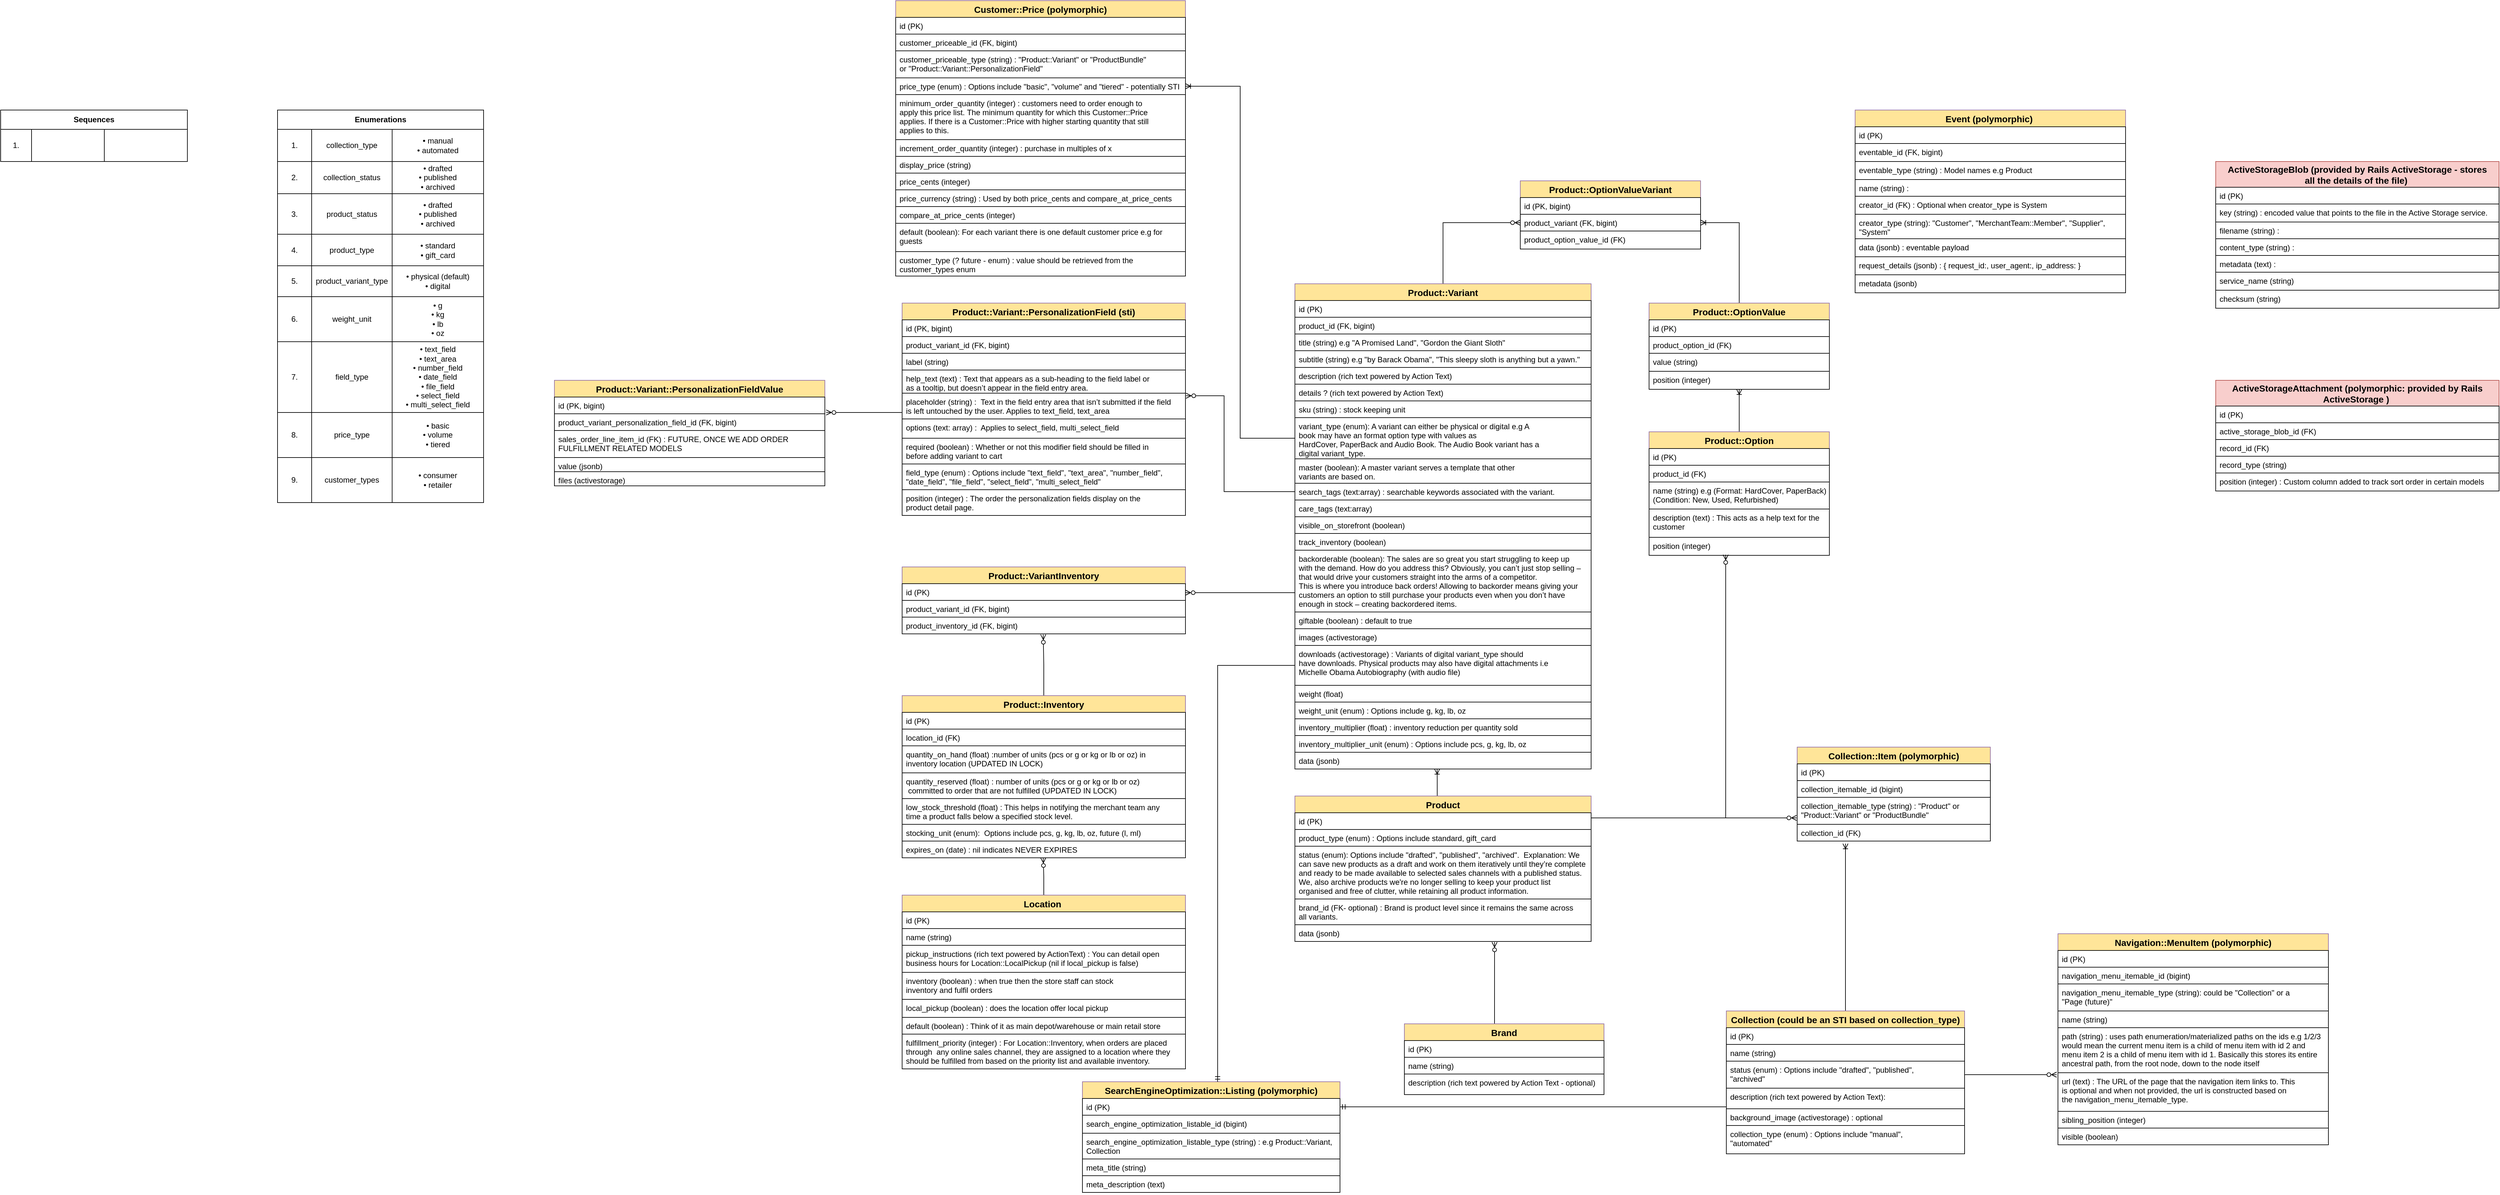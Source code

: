 <mxfile version="15.1.4" type="github">
  <diagram id="p4hcM83d8j11S7aXxWR0" name="Page-1">
    <mxGraphModel dx="2646" dy="2846" grid="1" gridSize="10" guides="1" tooltips="1" connect="1" arrows="1" fold="1" page="1" pageScale="1" pageWidth="850" pageHeight="1100" math="0" shadow="0">
      <root>
        <mxCell id="0" />
        <mxCell id="1" parent="0" />
        <mxCell id="9piP-qMQjMW-x3T_Rdiz-6" style="edgeStyle=orthogonalEdgeStyle;rounded=0;orthogonalLoop=1;jettySize=auto;html=1;entryX=0;entryY=0.5;entryDx=0;entryDy=0;endArrow=ERzeroToMany;endFill=1;" parent="1" source="49kWa-taQujCRStD-I59-1" target="A97aOiuL6e9JtIXtelht-17" edge="1">
          <mxGeometry relative="1" as="geometry" />
        </mxCell>
        <mxCell id="49kWa-taQujCRStD-I59-1" value="Product::Variant" style="swimlane;fontStyle=1;childLayout=stackLayout;horizontal=1;startSize=26;horizontalStack=0;resizeParent=1;resizeParentMax=0;resizeLast=0;collapsible=1;marginBottom=0;align=center;fontSize=14;strokeColor=#9673a6;fillColor=#FFE599;" parent="1" vertex="1">
          <mxGeometry x="730" y="-830" width="460" height="754" as="geometry" />
        </mxCell>
        <mxCell id="49kWa-taQujCRStD-I59-2" value="id (PK)" style="text;strokeColor=#000000;fillColor=none;spacingLeft=4;spacingRight=4;overflow=hidden;rotatable=0;points=[[0,0.5],[1,0.5]];portConstraint=eastwest;fontSize=12;" parent="49kWa-taQujCRStD-I59-1" vertex="1">
          <mxGeometry y="26" width="460" height="26" as="geometry" />
        </mxCell>
        <mxCell id="49kWa-taQujCRStD-I59-3" value="product_id (FK, bigint)" style="text;strokeColor=#000000;fillColor=none;spacingLeft=4;spacingRight=4;overflow=hidden;rotatable=0;points=[[0,0.5],[1,0.5]];portConstraint=eastwest;fontSize=12;" parent="49kWa-taQujCRStD-I59-1" vertex="1">
          <mxGeometry y="52" width="460" height="26" as="geometry" />
        </mxCell>
        <mxCell id="49kWa-taQujCRStD-I59-4" value="title (string) e.g &quot;A Promised Land&quot;, &quot;Gordon the Giant Sloth&quot;" style="text;strokeColor=#000000;fillColor=none;spacingLeft=4;spacingRight=4;overflow=hidden;rotatable=0;points=[[0,0.5],[1,0.5]];portConstraint=eastwest;fontSize=12;" parent="49kWa-taQujCRStD-I59-1" vertex="1">
          <mxGeometry y="78" width="460" height="26" as="geometry" />
        </mxCell>
        <mxCell id="xNZ4ATSNOMt5Z4T5nZos-5" value="subtitle (string) e.g &quot;by Barack Obama&quot;, &quot;This sleepy sloth is anything but a yawn.&quot;" style="text;strokeColor=#000000;fillColor=none;spacingLeft=4;spacingRight=4;overflow=hidden;rotatable=0;points=[[0,0.5],[1,0.5]];portConstraint=eastwest;fontSize=12;" parent="49kWa-taQujCRStD-I59-1" vertex="1">
          <mxGeometry y="104" width="460" height="26" as="geometry" />
        </mxCell>
        <mxCell id="49kWa-taQujCRStD-I59-5" value="description (rich text powered by Action Text)" style="text;strokeColor=#000000;fillColor=none;spacingLeft=4;spacingRight=4;overflow=hidden;rotatable=0;points=[[0,0.5],[1,0.5]];portConstraint=eastwest;fontSize=12;" parent="49kWa-taQujCRStD-I59-1" vertex="1">
          <mxGeometry y="130" width="460" height="26" as="geometry" />
        </mxCell>
        <mxCell id="xNZ4ATSNOMt5Z4T5nZos-7" value="details ? (rich text powered by Action Text)" style="text;strokeColor=#000000;fillColor=none;spacingLeft=4;spacingRight=4;overflow=hidden;rotatable=0;points=[[0,0.5],[1,0.5]];portConstraint=eastwest;fontSize=12;" parent="49kWa-taQujCRStD-I59-1" vertex="1">
          <mxGeometry y="156" width="460" height="26" as="geometry" />
        </mxCell>
        <mxCell id="49kWa-taQujCRStD-I59-7" value="sku (string) : stock keeping unit" style="text;strokeColor=#000000;fillColor=none;spacingLeft=4;spacingRight=4;overflow=hidden;rotatable=0;points=[[0,0.5],[1,0.5]];portConstraint=eastwest;fontSize=12;" parent="49kWa-taQujCRStD-I59-1" vertex="1">
          <mxGeometry y="182" width="460" height="26" as="geometry" />
        </mxCell>
        <mxCell id="49kWa-taQujCRStD-I59-10" value="variant_type (enum): A variant can either be physical or digital e.g A &#xa;book may have an format option type with values as &#xa;HardCover, PaperBack and Audio Book. The Audio Book variant has a&#xa;digital variant_type. " style="text;strokeColor=#000000;fillColor=none;spacingLeft=4;spacingRight=4;overflow=hidden;rotatable=0;points=[[0,0.5],[1,0.5]];portConstraint=eastwest;fontSize=12;fontStyle=0" parent="49kWa-taQujCRStD-I59-1" vertex="1">
          <mxGeometry y="208" width="460" height="64" as="geometry" />
        </mxCell>
        <mxCell id="49kWa-taQujCRStD-I59-8" value="master (boolean): A master variant serves a template that other &#xa;variants are based on." style="text;strokeColor=#000000;fillColor=none;spacingLeft=4;spacingRight=4;overflow=hidden;rotatable=0;points=[[0,0.5],[1,0.5]];portConstraint=eastwest;fontSize=12;" parent="49kWa-taQujCRStD-I59-1" vertex="1">
          <mxGeometry y="272" width="460" height="38" as="geometry" />
        </mxCell>
        <mxCell id="49kWa-taQujCRStD-I59-6" value="search_tags (text:array) : searchable keywords associated with the variant." style="text;strokeColor=#000000;fillColor=none;spacingLeft=4;spacingRight=4;overflow=hidden;rotatable=0;points=[[0,0.5],[1,0.5]];portConstraint=eastwest;fontSize=12;" parent="49kWa-taQujCRStD-I59-1" vertex="1">
          <mxGeometry y="310" width="460" height="26" as="geometry" />
        </mxCell>
        <mxCell id="49kWa-taQujCRStD-I59-9" value="care_tags (text:array)" style="text;strokeColor=#000000;fillColor=none;spacingLeft=4;spacingRight=4;overflow=hidden;rotatable=0;points=[[0,0.5],[1,0.5]];portConstraint=eastwest;fontSize=12;" parent="49kWa-taQujCRStD-I59-1" vertex="1">
          <mxGeometry y="336" width="460" height="26" as="geometry" />
        </mxCell>
        <mxCell id="49kWa-taQujCRStD-I59-11" value="visible_on_storefront (boolean)" style="text;strokeColor=#000000;fillColor=none;spacingLeft=4;spacingRight=4;overflow=hidden;rotatable=0;points=[[0,0.5],[1,0.5]];portConstraint=eastwest;fontSize=12;" parent="49kWa-taQujCRStD-I59-1" vertex="1">
          <mxGeometry y="362" width="460" height="26" as="geometry" />
        </mxCell>
        <mxCell id="93qC_zg4oYfhFcOvwt_j-1" value="track_inventory (boolean)" style="text;strokeColor=#000000;fillColor=none;spacingLeft=4;spacingRight=4;overflow=hidden;rotatable=0;points=[[0,0.5],[1,0.5]];portConstraint=eastwest;fontSize=12;" parent="49kWa-taQujCRStD-I59-1" vertex="1">
          <mxGeometry y="388" width="460" height="26" as="geometry" />
        </mxCell>
        <mxCell id="49kWa-taQujCRStD-I59-12" value="backorderable (boolean): The sales are so great you start struggling to keep up &#xa;with the demand. How do you address this? Obviously, you can’t just stop selling – &#xa;that would drive your customers straight into the arms of a competitor. &#xa;This is where you introduce back orders! Allowing to backorder means giving your &#xa;customers an option to still purchase your products even when you don’t have &#xa;enough in stock – creating backordered items." style="text;strokeColor=#000000;fillColor=none;spacingLeft=4;spacingRight=4;overflow=hidden;rotatable=0;points=[[0,0.5],[1,0.5]];portConstraint=eastwest;fontSize=12;" parent="49kWa-taQujCRStD-I59-1" vertex="1">
          <mxGeometry y="414" width="460" height="96" as="geometry" />
        </mxCell>
        <mxCell id="xNZ4ATSNOMt5Z4T5nZos-3" value="giftable (boolean) : default to true" style="text;strokeColor=#000000;fillColor=none;spacingLeft=4;spacingRight=4;overflow=hidden;rotatable=0;points=[[0,0.5],[1,0.5]];portConstraint=eastwest;fontSize=12;" parent="49kWa-taQujCRStD-I59-1" vertex="1">
          <mxGeometry y="510" width="460" height="26" as="geometry" />
        </mxCell>
        <mxCell id="49kWa-taQujCRStD-I59-13" value="images (activestorage) " style="text;strokeColor=#000000;fillColor=none;spacingLeft=4;spacingRight=4;overflow=hidden;rotatable=0;points=[[0,0.5],[1,0.5]];portConstraint=eastwest;fontSize=12;" parent="49kWa-taQujCRStD-I59-1" vertex="1">
          <mxGeometry y="536" width="460" height="26" as="geometry" />
        </mxCell>
        <mxCell id="xNZ4ATSNOMt5Z4T5nZos-4" value="downloads (activestorage) : Variants of digital variant_type should &#xa;have downloads. Physical products may also have digital attachments i.e&#xa;Michelle Obama Autobiography (with audio file)" style="text;strokeColor=#000000;fillColor=none;spacingLeft=4;spacingRight=4;overflow=hidden;rotatable=0;points=[[0,0.5],[1,0.5]];portConstraint=eastwest;fontSize=12;" parent="49kWa-taQujCRStD-I59-1" vertex="1">
          <mxGeometry y="562" width="460" height="62" as="geometry" />
        </mxCell>
        <mxCell id="49kWa-taQujCRStD-I59-28" value="weight (float)" style="text;strokeColor=#000000;fillColor=none;spacingLeft=4;spacingRight=4;overflow=hidden;rotatable=0;points=[[0,0.5],[1,0.5]];portConstraint=eastwest;fontSize=12;" parent="49kWa-taQujCRStD-I59-1" vertex="1">
          <mxGeometry y="624" width="460" height="26" as="geometry" />
        </mxCell>
        <mxCell id="RL_wMTlk4jhRtlJ_5OAq-21" value="weight_unit (enum) : Options include g, kg, lb, oz" style="text;strokeColor=#000000;fillColor=none;spacingLeft=4;spacingRight=4;overflow=hidden;rotatable=0;points=[[0,0.5],[1,0.5]];portConstraint=eastwest;fontSize=12;" parent="49kWa-taQujCRStD-I59-1" vertex="1">
          <mxGeometry y="650" width="460" height="26" as="geometry" />
        </mxCell>
        <mxCell id="klfT1imaq3ajDBt7HlX_-4" value="inventory_multiplier (float) : inventory reduction per quantity sold" style="text;strokeColor=#000000;fillColor=none;spacingLeft=4;spacingRight=4;overflow=hidden;rotatable=0;points=[[0,0.5],[1,0.5]];portConstraint=eastwest;fontSize=12;" parent="49kWa-taQujCRStD-I59-1" vertex="1">
          <mxGeometry y="676" width="460" height="26" as="geometry" />
        </mxCell>
        <mxCell id="klfT1imaq3ajDBt7HlX_-5" value="inventory_multiplier_unit (enum) : Options include pcs, g, kg, lb, oz&#xa; " style="text;strokeColor=#000000;fillColor=none;spacingLeft=4;spacingRight=4;overflow=hidden;rotatable=0;points=[[0,0.5],[1,0.5]];portConstraint=eastwest;fontSize=12;" parent="49kWa-taQujCRStD-I59-1" vertex="1">
          <mxGeometry y="702" width="460" height="26" as="geometry" />
        </mxCell>
        <mxCell id="RL_wMTlk4jhRtlJ_5OAq-20" value="data (jsonb)" style="text;strokeColor=#000000;fillColor=none;spacingLeft=4;spacingRight=4;overflow=hidden;rotatable=0;points=[[0,0.5],[1,0.5]];portConstraint=eastwest;fontSize=12;" parent="49kWa-taQujCRStD-I59-1" vertex="1">
          <mxGeometry y="728" width="460" height="26" as="geometry" />
        </mxCell>
        <mxCell id="9piP-qMQjMW-x3T_Rdiz-5" style="edgeStyle=orthogonalEdgeStyle;rounded=0;orthogonalLoop=1;jettySize=auto;html=1;entryX=0.48;entryY=1;entryDx=0;entryDy=0;entryPerimeter=0;endArrow=ERoneToMany;endFill=0;" parent="1" source="49kWa-taQujCRStD-I59-14" target="RL_wMTlk4jhRtlJ_5OAq-20" edge="1">
          <mxGeometry relative="1" as="geometry">
            <Array as="points">
              <mxPoint x="951" y="-60" />
              <mxPoint x="951" y="-60" />
            </Array>
          </mxGeometry>
        </mxCell>
        <mxCell id="9piP-qMQjMW-x3T_Rdiz-8" style="edgeStyle=orthogonalEdgeStyle;rounded=0;orthogonalLoop=1;jettySize=auto;html=1;entryX=0.425;entryY=0.964;entryDx=0;entryDy=0;entryPerimeter=0;endArrow=ERzeroToMany;endFill=1;" parent="1" source="49kWa-taQujCRStD-I59-14" target="IhNO1zzbE4TS1bx1REmc-3" edge="1">
          <mxGeometry relative="1" as="geometry">
            <Array as="points">
              <mxPoint x="1399" />
            </Array>
          </mxGeometry>
        </mxCell>
        <mxCell id="RL_wMTlk4jhRtlJ_5OAq-12" style="edgeStyle=orthogonalEdgeStyle;rounded=0;orthogonalLoop=1;jettySize=auto;html=1;entryX=-0.003;entryY=0.762;entryDx=0;entryDy=0;endArrow=ERzeroToMany;endFill=1;entryPerimeter=0;" parent="1" source="49kWa-taQujCRStD-I59-14" target="IhNO1zzbE4TS1bx1REmc-39" edge="1">
          <mxGeometry relative="1" as="geometry">
            <Array as="points">
              <mxPoint x="1270" />
              <mxPoint x="1270" />
            </Array>
          </mxGeometry>
        </mxCell>
        <mxCell id="49kWa-taQujCRStD-I59-14" value="Product" style="swimlane;fontStyle=1;childLayout=stackLayout;horizontal=1;startSize=26;horizontalStack=0;resizeParent=1;resizeParentMax=0;resizeLast=0;collapsible=1;marginBottom=0;align=center;fontSize=14;strokeColor=#9673a6;fillColor=#FFE599;" parent="1" vertex="1">
          <mxGeometry x="730" y="-34" width="460" height="226" as="geometry" />
        </mxCell>
        <mxCell id="49kWa-taQujCRStD-I59-15" value="id (PK)" style="text;strokeColor=#000000;fillColor=none;spacingLeft=4;spacingRight=4;overflow=hidden;rotatable=0;points=[[0,0.5],[1,0.5]];portConstraint=eastwest;fontSize=12;" parent="49kWa-taQujCRStD-I59-14" vertex="1">
          <mxGeometry y="26" width="460" height="26" as="geometry" />
        </mxCell>
        <mxCell id="xNZ4ATSNOMt5Z4T5nZos-2" value="product_type (enum) : Options include standard, gift_card" style="text;strokeColor=#000000;fillColor=none;spacingLeft=4;spacingRight=4;overflow=hidden;rotatable=0;points=[[0,0.5],[1,0.5]];portConstraint=eastwest;fontSize=12;" parent="49kWa-taQujCRStD-I59-14" vertex="1">
          <mxGeometry y="52" width="460" height="26" as="geometry" />
        </mxCell>
        <mxCell id="49kWa-taQujCRStD-I59-20" value="status (enum): Options include &quot;drafted&quot;, &quot;published&quot;, &quot;archived&quot;.  Explanation: We&#xa;can save new products as a draft and work on them iteratively until they’re complete &#xa;and ready to be made available to selected sales channels with a published status. &#xa;We, also archive products we&#39;re no longer selling to keep your product list&#xa;organised and free of clutter, while retaining all product information." style="text;strokeColor=#000000;fillColor=none;spacingLeft=4;spacingRight=4;overflow=hidden;rotatable=0;points=[[0,0.5],[1,0.5]];portConstraint=eastwest;fontSize=12;fontStyle=0" parent="49kWa-taQujCRStD-I59-14" vertex="1">
          <mxGeometry y="78" width="460" height="82" as="geometry" />
        </mxCell>
        <mxCell id="TjSfER7dUz7gS5TxNhZZ-3" value="brand_id (FK- optional) : Brand is product level since it remains the same across &#xa;all variants.&#xa; " style="text;strokeColor=#000000;fillColor=none;spacingLeft=4;spacingRight=4;overflow=hidden;rotatable=0;points=[[0,0.5],[1,0.5]];portConstraint=eastwest;fontSize=12;" parent="49kWa-taQujCRStD-I59-14" vertex="1">
          <mxGeometry y="160" width="460" height="40" as="geometry" />
        </mxCell>
        <mxCell id="49kWa-taQujCRStD-I59-27" value="data (jsonb)" style="text;strokeColor=#000000;fillColor=none;spacingLeft=4;spacingRight=4;overflow=hidden;rotatable=0;points=[[0,0.5],[1,0.5]];portConstraint=eastwest;fontSize=12;" parent="49kWa-taQujCRStD-I59-14" vertex="1">
          <mxGeometry y="200" width="460" height="26" as="geometry" />
        </mxCell>
        <mxCell id="9piP-qMQjMW-x3T_Rdiz-7" style="edgeStyle=orthogonalEdgeStyle;rounded=0;orthogonalLoop=1;jettySize=auto;html=1;entryX=0.5;entryY=1;entryDx=0;entryDy=0;entryPerimeter=0;endArrow=ERoneToMany;endFill=0;" parent="1" source="49kWa-taQujCRStD-I59-29" target="IhNO1zzbE4TS1bx1REmc-1" edge="1">
          <mxGeometry relative="1" as="geometry" />
        </mxCell>
        <mxCell id="49kWa-taQujCRStD-I59-29" value="Product::Option" style="swimlane;fontStyle=1;childLayout=stackLayout;horizontal=1;startSize=26;horizontalStack=0;resizeParent=1;resizeParentMax=0;resizeLast=0;collapsible=1;marginBottom=0;align=center;fontSize=14;strokeColor=#9673a6;fillColor=#FFE599;" parent="1" vertex="1">
          <mxGeometry x="1280" y="-600" width="280" height="192" as="geometry" />
        </mxCell>
        <mxCell id="49kWa-taQujCRStD-I59-30" value="id (PK)" style="text;strokeColor=#000000;fillColor=none;spacingLeft=4;spacingRight=4;overflow=hidden;rotatable=0;points=[[0,0.5],[1,0.5]];portConstraint=eastwest;fontSize=12;" parent="49kWa-taQujCRStD-I59-29" vertex="1">
          <mxGeometry y="26" width="280" height="26" as="geometry" />
        </mxCell>
        <mxCell id="49kWa-taQujCRStD-I59-33" value="product_id (FK)" style="text;strokeColor=#000000;fillColor=none;spacingLeft=4;spacingRight=4;overflow=hidden;rotatable=0;points=[[0,0.5],[1,0.5]];portConstraint=eastwest;fontSize=12;" parent="49kWa-taQujCRStD-I59-29" vertex="1">
          <mxGeometry y="52" width="280" height="26" as="geometry" />
        </mxCell>
        <mxCell id="49kWa-taQujCRStD-I59-31" value="name (string) e.g (Format: HardCover, PaperBack)&#xa;(Condition: New, Used, Refurbished)" style="text;strokeColor=#000000;fillColor=none;spacingLeft=4;spacingRight=4;overflow=hidden;rotatable=0;points=[[0,0.5],[1,0.5]];portConstraint=eastwest;fontSize=12;fontStyle=0" parent="49kWa-taQujCRStD-I59-29" vertex="1">
          <mxGeometry y="78" width="280" height="42" as="geometry" />
        </mxCell>
        <mxCell id="A97aOiuL6e9JtIXtelht-19" value="description (text) : This acts as a help text for the &#xa;customer" style="text;strokeColor=#000000;fillColor=none;spacingLeft=4;spacingRight=4;overflow=hidden;rotatable=0;points=[[0,0.5],[1,0.5]];portConstraint=eastwest;fontSize=12;fontStyle=0" parent="49kWa-taQujCRStD-I59-29" vertex="1">
          <mxGeometry y="120" width="280" height="44" as="geometry" />
        </mxCell>
        <mxCell id="IhNO1zzbE4TS1bx1REmc-3" value="position (integer)" style="text;strokeColor=#000000;fillColor=none;spacingLeft=4;spacingRight=4;overflow=hidden;rotatable=0;points=[[0,0.5],[1,0.5]];portConstraint=eastwest;fontSize=12;fontStyle=0" parent="49kWa-taQujCRStD-I59-29" vertex="1">
          <mxGeometry y="164" width="280" height="28" as="geometry" />
        </mxCell>
        <mxCell id="klfT1imaq3ajDBt7HlX_-3" style="edgeStyle=orthogonalEdgeStyle;rounded=0;orthogonalLoop=1;jettySize=auto;html=1;entryX=0.498;entryY=1;entryDx=0;entryDy=0;entryPerimeter=0;endArrow=ERzeroToMany;endFill=1;" parent="1" source="-MTvJyrtgdokTE8N0LGK-1" target="klfT1imaq3ajDBt7HlX_-1" edge="1">
          <mxGeometry relative="1" as="geometry" />
        </mxCell>
        <mxCell id="-MTvJyrtgdokTE8N0LGK-1" value="Location " style="swimlane;fontStyle=1;childLayout=stackLayout;horizontal=1;startSize=26;horizontalStack=0;resizeParent=1;resizeParentMax=0;resizeLast=0;collapsible=1;marginBottom=0;align=center;fontSize=14;strokeColor=#9673a6;fillColor=#FFE599;" parent="1" vertex="1">
          <mxGeometry x="120" y="120" width="440" height="270" as="geometry" />
        </mxCell>
        <mxCell id="-MTvJyrtgdokTE8N0LGK-2" value="id (PK)" style="text;strokeColor=#000000;fillColor=none;spacingLeft=4;spacingRight=4;overflow=hidden;rotatable=0;points=[[0,0.5],[1,0.5]];portConstraint=eastwest;fontSize=12;" parent="-MTvJyrtgdokTE8N0LGK-1" vertex="1">
          <mxGeometry y="26" width="440" height="26" as="geometry" />
        </mxCell>
        <mxCell id="93qC_zg4oYfhFcOvwt_j-2" value="name (string)" style="text;strokeColor=#000000;fillColor=none;spacingLeft=4;spacingRight=4;overflow=hidden;rotatable=0;points=[[0,0.5],[1,0.5]];portConstraint=eastwest;fontSize=12;" parent="-MTvJyrtgdokTE8N0LGK-1" vertex="1">
          <mxGeometry y="52" width="440" height="26" as="geometry" />
        </mxCell>
        <mxCell id="93qC_zg4oYfhFcOvwt_j-3" value="pickup_instructions (rich text powered by ActionText) : You can detail open&#xa;business hours for Location::LocalPickup (nil if local_pickup is false)" style="text;strokeColor=#000000;fillColor=none;spacingLeft=4;spacingRight=4;overflow=hidden;rotatable=0;points=[[0,0.5],[1,0.5]];portConstraint=eastwest;fontSize=12;" parent="-MTvJyrtgdokTE8N0LGK-1" vertex="1">
          <mxGeometry y="78" width="440" height="42" as="geometry" />
        </mxCell>
        <mxCell id="-MTvJyrtgdokTE8N0LGK-10" value="inventory (boolean) : when true then the store staff can stock &#xa;inventory and fulfil orders" style="text;strokeColor=#000000;fillColor=none;spacingLeft=4;spacingRight=4;overflow=hidden;rotatable=0;points=[[0,0.5],[1,0.5]];portConstraint=eastwest;fontSize=12;" parent="-MTvJyrtgdokTE8N0LGK-1" vertex="1">
          <mxGeometry y="120" width="440" height="42" as="geometry" />
        </mxCell>
        <mxCell id="cO2tETcKRf7dVT8c7hpW-20" value="local_pickup (boolean) : does the location offer local pickup" style="text;strokeColor=#000000;fillColor=none;spacingLeft=4;spacingRight=4;overflow=hidden;rotatable=0;points=[[0,0.5],[1,0.5]];portConstraint=eastwest;fontSize=12;" parent="-MTvJyrtgdokTE8N0LGK-1" vertex="1">
          <mxGeometry y="162" width="440" height="28" as="geometry" />
        </mxCell>
        <mxCell id="-MTvJyrtgdokTE8N0LGK-11" value="default (boolean) : Think of it as main depot/warehouse or main retail store " style="text;strokeColor=#000000;fillColor=none;spacingLeft=4;spacingRight=4;overflow=hidden;rotatable=0;points=[[0,0.5],[1,0.5]];portConstraint=eastwest;fontSize=12;" parent="-MTvJyrtgdokTE8N0LGK-1" vertex="1">
          <mxGeometry y="190" width="440" height="26" as="geometry" />
        </mxCell>
        <mxCell id="-MTvJyrtgdokTE8N0LGK-4" value="fulfillment_priority (integer) : For Location::Inventory, when orders are placed &#xa;through  any online sales channel, they are assigned to a location where they &#xa;should be fulfilled from based on the priority list and available inventory. " style="text;strokeColor=#000000;fillColor=none;spacingLeft=4;spacingRight=4;overflow=hidden;rotatable=0;points=[[0,0.5],[1,0.5]];portConstraint=eastwest;fontSize=12;" parent="-MTvJyrtgdokTE8N0LGK-1" vertex="1">
          <mxGeometry y="216" width="440" height="54" as="geometry" />
        </mxCell>
        <mxCell id="9piP-qMQjMW-x3T_Rdiz-10" style="edgeStyle=orthogonalEdgeStyle;rounded=0;orthogonalLoop=1;jettySize=auto;html=1;entryX=1;entryY=0.5;entryDx=0;entryDy=0;endArrow=ERoneToMany;endFill=0;" parent="1" source="-MTvJyrtgdokTE8N0LGK-5" target="A97aOiuL6e9JtIXtelht-17" edge="1">
          <mxGeometry relative="1" as="geometry" />
        </mxCell>
        <mxCell id="-MTvJyrtgdokTE8N0LGK-5" value="Product::OptionValue" style="swimlane;fontStyle=1;childLayout=stackLayout;horizontal=1;startSize=26;horizontalStack=0;resizeParent=1;resizeParentMax=0;resizeLast=0;collapsible=1;marginBottom=0;align=center;fontSize=14;strokeColor=#9673a6;fillColor=#FFE599;" parent="1" vertex="1">
          <mxGeometry x="1280" y="-800" width="280" height="134" as="geometry" />
        </mxCell>
        <mxCell id="-MTvJyrtgdokTE8N0LGK-6" value="id (PK)" style="text;strokeColor=#000000;fillColor=none;spacingLeft=4;spacingRight=4;overflow=hidden;rotatable=0;points=[[0,0.5],[1,0.5]];portConstraint=eastwest;fontSize=12;" parent="-MTvJyrtgdokTE8N0LGK-5" vertex="1">
          <mxGeometry y="26" width="280" height="26" as="geometry" />
        </mxCell>
        <mxCell id="-MTvJyrtgdokTE8N0LGK-7" value="product_option_id (FK)" style="text;strokeColor=#000000;fillColor=none;spacingLeft=4;spacingRight=4;overflow=hidden;rotatable=0;points=[[0,0.5],[1,0.5]];portConstraint=eastwest;fontSize=12;" parent="-MTvJyrtgdokTE8N0LGK-5" vertex="1">
          <mxGeometry y="52" width="280" height="26" as="geometry" />
        </mxCell>
        <mxCell id="-MTvJyrtgdokTE8N0LGK-8" value="value (string)" style="text;strokeColor=#000000;fillColor=none;spacingLeft=4;spacingRight=4;overflow=hidden;rotatable=0;points=[[0,0.5],[1,0.5]];portConstraint=eastwest;fontSize=12;fontStyle=0" parent="-MTvJyrtgdokTE8N0LGK-5" vertex="1">
          <mxGeometry y="78" width="280" height="28" as="geometry" />
        </mxCell>
        <mxCell id="IhNO1zzbE4TS1bx1REmc-1" value="position (integer)" style="text;strokeColor=#000000;fillColor=none;spacingLeft=4;spacingRight=4;overflow=hidden;rotatable=0;points=[[0,0.5],[1,0.5]];portConstraint=eastwest;fontSize=12;fontStyle=0" parent="-MTvJyrtgdokTE8N0LGK-5" vertex="1">
          <mxGeometry y="106" width="280" height="28" as="geometry" />
        </mxCell>
        <mxCell id="RL_wMTlk4jhRtlJ_5OAq-10" style="edgeStyle=orthogonalEdgeStyle;rounded=0;orthogonalLoop=1;jettySize=auto;html=1;entryX=1;entryY=0.5;entryDx=0;entryDy=0;endArrow=ERmandOne;endFill=0;" parent="1" source="A97aOiuL6e9JtIXtelht-1" target="NdFbpm1k1_LlCCe0Vx4J-2" edge="1">
          <mxGeometry relative="1" as="geometry">
            <Array as="points">
              <mxPoint x="1380" y="449" />
              <mxPoint x="1380" y="449" />
            </Array>
          </mxGeometry>
        </mxCell>
        <mxCell id="RL_wMTlk4jhRtlJ_5OAq-11" style="edgeStyle=orthogonalEdgeStyle;rounded=0;orthogonalLoop=1;jettySize=auto;html=1;endArrow=ERoneToMany;endFill=0;" parent="1" source="A97aOiuL6e9JtIXtelht-1" edge="1">
          <mxGeometry relative="1" as="geometry">
            <mxPoint x="1585" y="40" as="targetPoint" />
          </mxGeometry>
        </mxCell>
        <mxCell id="A97aOiuL6e9JtIXtelht-1" value="Collection (could be an STI based on collection_type)" style="swimlane;fontStyle=1;childLayout=stackLayout;horizontal=1;startSize=26;horizontalStack=0;resizeParent=1;resizeParentMax=0;resizeLast=0;collapsible=1;marginBottom=0;align=center;fontSize=14;strokeColor=#9673a6;fillColor=#FFE599;" parent="1" vertex="1">
          <mxGeometry x="1400" y="300" width="370" height="222" as="geometry" />
        </mxCell>
        <mxCell id="A97aOiuL6e9JtIXtelht-2" value="id (PK)" style="text;strokeColor=#000000;fillColor=none;spacingLeft=4;spacingRight=4;overflow=hidden;rotatable=0;points=[[0,0.5],[1,0.5]];portConstraint=eastwest;fontSize=12;" parent="A97aOiuL6e9JtIXtelht-1" vertex="1">
          <mxGeometry y="26" width="370" height="26" as="geometry" />
        </mxCell>
        <mxCell id="A97aOiuL6e9JtIXtelht-3" value="name (string)" style="text;strokeColor=#000000;fillColor=none;spacingLeft=4;spacingRight=4;overflow=hidden;rotatable=0;points=[[0,0.5],[1,0.5]];portConstraint=eastwest;fontSize=12;" parent="A97aOiuL6e9JtIXtelht-1" vertex="1">
          <mxGeometry y="52" width="370" height="26" as="geometry" />
        </mxCell>
        <mxCell id="TjSfER7dUz7gS5TxNhZZ-1" value="status (enum) : Options include &quot;drafted&quot;, &quot;published&quot;,&#xa;&quot;archived&quot;" style="text;strokeColor=#000000;fillColor=none;spacingLeft=4;spacingRight=4;overflow=hidden;rotatable=0;points=[[0,0.5],[1,0.5]];portConstraint=eastwest;fontSize=12;" parent="A97aOiuL6e9JtIXtelht-1" vertex="1">
          <mxGeometry y="78" width="370" height="42" as="geometry" />
        </mxCell>
        <mxCell id="A97aOiuL6e9JtIXtelht-4" value="description (rich text powered by Action Text): " style="text;strokeColor=#000000;fillColor=none;spacingLeft=4;spacingRight=4;overflow=hidden;rotatable=0;points=[[0,0.5],[1,0.5]];portConstraint=eastwest;fontSize=12;" parent="A97aOiuL6e9JtIXtelht-1" vertex="1">
          <mxGeometry y="120" width="370" height="32" as="geometry" />
        </mxCell>
        <mxCell id="A97aOiuL6e9JtIXtelht-5" value="background_image (activestorage) : optional" style="text;strokeColor=#000000;fillColor=none;spacingLeft=4;spacingRight=4;overflow=hidden;rotatable=0;points=[[0,0.5],[1,0.5]];portConstraint=eastwest;fontSize=12;" parent="A97aOiuL6e9JtIXtelht-1" vertex="1">
          <mxGeometry y="152" width="370" height="26" as="geometry" />
        </mxCell>
        <mxCell id="A97aOiuL6e9JtIXtelht-6" value="collection_type (enum) : Options include &quot;manual&quot;,  &#xa;&quot;automated&quot;" style="text;strokeColor=#000000;fillColor=none;spacingLeft=4;spacingRight=4;overflow=hidden;rotatable=0;points=[[0,0.5],[1,0.5]];portConstraint=eastwest;fontSize=12;" parent="A97aOiuL6e9JtIXtelht-1" vertex="1">
          <mxGeometry y="178" width="370" height="44" as="geometry" />
        </mxCell>
        <mxCell id="A97aOiuL6e9JtIXtelht-7" value="Navigation::MenuItem (polymorphic)" style="swimlane;fontStyle=1;childLayout=stackLayout;horizontal=1;startSize=26;horizontalStack=0;resizeParent=1;resizeParentMax=0;resizeLast=0;collapsible=1;marginBottom=0;align=center;fontSize=14;strokeColor=#9673a6;fillColor=#FFE599;" parent="1" vertex="1">
          <mxGeometry x="1915" y="180" width="420" height="328" as="geometry" />
        </mxCell>
        <mxCell id="A97aOiuL6e9JtIXtelht-8" value="id (PK)" style="text;strokeColor=#000000;fillColor=none;spacingLeft=4;spacingRight=4;overflow=hidden;rotatable=0;points=[[0,0.5],[1,0.5]];portConstraint=eastwest;fontSize=12;" parent="A97aOiuL6e9JtIXtelht-7" vertex="1">
          <mxGeometry y="26" width="420" height="26" as="geometry" />
        </mxCell>
        <mxCell id="A97aOiuL6e9JtIXtelht-13" value="navigation_menu_itemable_id (bigint)" style="text;strokeColor=#000000;fillColor=none;spacingLeft=4;spacingRight=4;overflow=hidden;rotatable=0;points=[[0,0.5],[1,0.5]];portConstraint=eastwest;fontSize=12;" parent="A97aOiuL6e9JtIXtelht-7" vertex="1">
          <mxGeometry y="52" width="420" height="26" as="geometry" />
        </mxCell>
        <mxCell id="A97aOiuL6e9JtIXtelht-14" value="navigation_menu_itemable_type (string): could be &quot;Collection&quot; or a &#xa;&quot;Page (future)&quot;" style="text;strokeColor=#000000;fillColor=none;spacingLeft=4;spacingRight=4;overflow=hidden;rotatable=0;points=[[0,0.5],[1,0.5]];portConstraint=eastwest;fontSize=12;" parent="A97aOiuL6e9JtIXtelht-7" vertex="1">
          <mxGeometry y="78" width="420" height="42" as="geometry" />
        </mxCell>
        <mxCell id="A97aOiuL6e9JtIXtelht-9" value="name (string)" style="text;strokeColor=#000000;fillColor=none;spacingLeft=4;spacingRight=4;overflow=hidden;rotatable=0;points=[[0,0.5],[1,0.5]];portConstraint=eastwest;fontSize=12;" parent="A97aOiuL6e9JtIXtelht-7" vertex="1">
          <mxGeometry y="120" width="420" height="26" as="geometry" />
        </mxCell>
        <mxCell id="A97aOiuL6e9JtIXtelht-12" value="path (string) : uses path enumeration/materialized paths on the ids e.g 1/2/3 &#xa;would mean the current menu item is a child of menu item with id 2 and &#xa;menu item 2 is a child of menu item with id 1. Basically this stores its entire &#xa;ancestral path, from the root node, down to the node itself " style="text;strokeColor=#000000;fillColor=none;spacingLeft=4;spacingRight=4;overflow=hidden;rotatable=0;points=[[0,0.5],[1,0.5]];portConstraint=eastwest;fontSize=12;" parent="A97aOiuL6e9JtIXtelht-7" vertex="1">
          <mxGeometry y="146" width="420" height="70" as="geometry" />
        </mxCell>
        <mxCell id="IhNO1zzbE4TS1bx1REmc-42" value="url (text) : The URL of the page that the navigation item links to. This&#xa;is optional and when not provided, the url is constructed based on&#xa;the navigation_menu_itemable_type." style="text;strokeColor=#000000;fillColor=none;spacingLeft=4;spacingRight=4;overflow=hidden;rotatable=0;points=[[0,0.5],[1,0.5]];portConstraint=eastwest;fontSize=12;" parent="A97aOiuL6e9JtIXtelht-7" vertex="1">
          <mxGeometry y="216" width="420" height="60" as="geometry" />
        </mxCell>
        <mxCell id="IhNO1zzbE4TS1bx1REmc-43" value="sibling_position (integer)" style="text;strokeColor=#000000;fillColor=none;spacingLeft=4;spacingRight=4;overflow=hidden;rotatable=0;points=[[0,0.5],[1,0.5]];portConstraint=eastwest;fontSize=12;" parent="A97aOiuL6e9JtIXtelht-7" vertex="1">
          <mxGeometry y="276" width="420" height="26" as="geometry" />
        </mxCell>
        <mxCell id="TjSfER7dUz7gS5TxNhZZ-2" value="visible (boolean)" style="text;strokeColor=#000000;fillColor=none;spacingLeft=4;spacingRight=4;overflow=hidden;rotatable=0;points=[[0,0.5],[1,0.5]];portConstraint=eastwest;fontSize=12;" parent="A97aOiuL6e9JtIXtelht-7" vertex="1">
          <mxGeometry y="302" width="420" height="26" as="geometry" />
        </mxCell>
        <mxCell id="A97aOiuL6e9JtIXtelht-15" value="Product::OptionValueVariant" style="swimlane;fontStyle=1;childLayout=stackLayout;horizontal=1;startSize=26;horizontalStack=0;resizeParent=1;resizeParentMax=0;resizeLast=0;collapsible=1;marginBottom=0;align=center;fontSize=14;strokeColor=#9673a6;fillColor=#FFE599;" parent="1" vertex="1">
          <mxGeometry x="1080" y="-990" width="280" height="106" as="geometry" />
        </mxCell>
        <mxCell id="A97aOiuL6e9JtIXtelht-16" value="id (PK, bigint)" style="text;strokeColor=#000000;fillColor=none;spacingLeft=4;spacingRight=4;overflow=hidden;rotatable=0;points=[[0,0.5],[1,0.5]];portConstraint=eastwest;fontSize=12;" parent="A97aOiuL6e9JtIXtelht-15" vertex="1">
          <mxGeometry y="26" width="280" height="26" as="geometry" />
        </mxCell>
        <mxCell id="A97aOiuL6e9JtIXtelht-17" value="product_variant (FK, bigint)" style="text;strokeColor=#000000;fillColor=none;spacingLeft=4;spacingRight=4;overflow=hidden;rotatable=0;points=[[0,0.5],[1,0.5]];portConstraint=eastwest;fontSize=12;" parent="A97aOiuL6e9JtIXtelht-15" vertex="1">
          <mxGeometry y="52" width="280" height="26" as="geometry" />
        </mxCell>
        <mxCell id="A97aOiuL6e9JtIXtelht-18" value="product_option_value_id (FK)" style="text;strokeColor=#000000;fillColor=none;spacingLeft=4;spacingRight=4;overflow=hidden;rotatable=0;points=[[0,0.5],[1,0.5]];portConstraint=eastwest;fontSize=12;fontStyle=0" parent="A97aOiuL6e9JtIXtelht-15" vertex="1">
          <mxGeometry y="78" width="280" height="28" as="geometry" />
        </mxCell>
        <mxCell id="5EAPZrsPtRcHzYcJFA_N-2" value="Customer::Price (polymorphic)" style="swimlane;fontStyle=1;childLayout=stackLayout;horizontal=1;startSize=26;horizontalStack=0;resizeParent=1;resizeParentMax=0;resizeLast=0;collapsible=1;marginBottom=0;align=center;fontSize=14;strokeColor=#9673a6;fillColor=#FFE599;" parent="1" vertex="1">
          <mxGeometry x="110" y="-1270" width="450" height="428" as="geometry" />
        </mxCell>
        <mxCell id="5EAPZrsPtRcHzYcJFA_N-3" value="id (PK)" style="text;strokeColor=#000000;fillColor=none;spacingLeft=4;spacingRight=4;overflow=hidden;rotatable=0;points=[[0,0.5],[1,0.5]];portConstraint=eastwest;fontSize=12;" parent="5EAPZrsPtRcHzYcJFA_N-2" vertex="1">
          <mxGeometry y="26" width="450" height="26" as="geometry" />
        </mxCell>
        <mxCell id="5EAPZrsPtRcHzYcJFA_N-4" value="customer_priceable_id (FK, bigint)" style="text;strokeColor=#000000;fillColor=none;spacingLeft=4;spacingRight=4;overflow=hidden;rotatable=0;points=[[0,0.5],[1,0.5]];portConstraint=eastwest;fontSize=12;" parent="5EAPZrsPtRcHzYcJFA_N-2" vertex="1">
          <mxGeometry y="52" width="450" height="26" as="geometry" />
        </mxCell>
        <mxCell id="5EAPZrsPtRcHzYcJFA_N-8" value="customer_priceable_type (string) : &quot;Product::Variant&quot; or &quot;ProductBundle&quot; &#xa;or &quot;Product::Variant::PersonalizationField&quot;" style="text;strokeColor=#000000;fillColor=none;spacingLeft=4;spacingRight=4;overflow=hidden;rotatable=0;points=[[0,0.5],[1,0.5]];portConstraint=eastwest;fontSize=12;" parent="5EAPZrsPtRcHzYcJFA_N-2" vertex="1">
          <mxGeometry y="78" width="450" height="42" as="geometry" />
        </mxCell>
        <mxCell id="5EAPZrsPtRcHzYcJFA_N-5" value="price_type (enum) : Options include &quot;basic&quot;, &quot;volume&quot; and &quot;tiered&quot; - potentially STI" style="text;strokeColor=#000000;fillColor=none;spacingLeft=4;spacingRight=4;overflow=hidden;rotatable=0;points=[[0,0.5],[1,0.5]];portConstraint=eastwest;fontSize=12;" parent="5EAPZrsPtRcHzYcJFA_N-2" vertex="1">
          <mxGeometry y="120" width="450" height="26" as="geometry" />
        </mxCell>
        <mxCell id="5EAPZrsPtRcHzYcJFA_N-6" value="minimum_order_quantity (integer) : customers need to order enough to &#xa;apply this price list. The minimum quantity for which this Customer::Price &#xa;applies. If there is a Customer::Price with higher starting quantity that still &#xa;applies to this." style="text;strokeColor=#000000;fillColor=none;spacingLeft=4;spacingRight=4;overflow=hidden;rotatable=0;points=[[0,0.5],[1,0.5]];portConstraint=eastwest;fontSize=12;" parent="5EAPZrsPtRcHzYcJFA_N-2" vertex="1">
          <mxGeometry y="146" width="450" height="70" as="geometry" />
        </mxCell>
        <mxCell id="5EAPZrsPtRcHzYcJFA_N-9" value="increment_order_quantity (integer) : purchase in multiples of x" style="text;strokeColor=#000000;fillColor=none;spacingLeft=4;spacingRight=4;overflow=hidden;rotatable=0;points=[[0,0.5],[1,0.5]];portConstraint=eastwest;fontSize=12;" parent="5EAPZrsPtRcHzYcJFA_N-2" vertex="1">
          <mxGeometry y="216" width="450" height="26" as="geometry" />
        </mxCell>
        <mxCell id="xNZ4ATSNOMt5Z4T5nZos-1" value="display_price (string)" style="text;strokeColor=#000000;fillColor=none;spacingLeft=4;spacingRight=4;overflow=hidden;rotatable=0;points=[[0,0.5],[1,0.5]];portConstraint=eastwest;fontSize=12;" parent="5EAPZrsPtRcHzYcJFA_N-2" vertex="1">
          <mxGeometry y="242" width="450" height="26" as="geometry" />
        </mxCell>
        <mxCell id="5EAPZrsPtRcHzYcJFA_N-7" value="price_cents (integer)" style="text;strokeColor=#000000;fillColor=none;spacingLeft=4;spacingRight=4;overflow=hidden;rotatable=0;points=[[0,0.5],[1,0.5]];portConstraint=eastwest;fontSize=12;" parent="5EAPZrsPtRcHzYcJFA_N-2" vertex="1">
          <mxGeometry y="268" width="450" height="26" as="geometry" />
        </mxCell>
        <mxCell id="5EAPZrsPtRcHzYcJFA_N-10" value="price_currency (string) : Used by both price_cents and compare_at_price_cents" style="text;strokeColor=#000000;fillColor=none;spacingLeft=4;spacingRight=4;overflow=hidden;rotatable=0;points=[[0,0.5],[1,0.5]];portConstraint=eastwest;fontSize=12;" parent="5EAPZrsPtRcHzYcJFA_N-2" vertex="1">
          <mxGeometry y="294" width="450" height="26" as="geometry" />
        </mxCell>
        <mxCell id="TjSfER7dUz7gS5TxNhZZ-11" value="compare_at_price_cents (integer)" style="text;strokeColor=#000000;fillColor=none;spacingLeft=4;spacingRight=4;overflow=hidden;rotatable=0;points=[[0,0.5],[1,0.5]];portConstraint=eastwest;fontSize=12;" parent="5EAPZrsPtRcHzYcJFA_N-2" vertex="1">
          <mxGeometry y="320" width="450" height="26" as="geometry" />
        </mxCell>
        <mxCell id="RL_wMTlk4jhRtlJ_5OAq-3" value="default (boolean): For each variant there is one default customer price e.g for &#xa;guests" style="text;strokeColor=#000000;fillColor=none;spacingLeft=4;spacingRight=4;overflow=hidden;rotatable=0;points=[[0,0.5],[1,0.5]];portConstraint=eastwest;fontSize=12;" parent="5EAPZrsPtRcHzYcJFA_N-2" vertex="1">
          <mxGeometry y="346" width="450" height="44" as="geometry" />
        </mxCell>
        <mxCell id="5EAPZrsPtRcHzYcJFA_N-11" value="customer_type (? future - enum) : value should be retrieved from the&#xa;customer_types enum " style="text;strokeColor=#000000;fillColor=none;spacingLeft=4;spacingRight=4;overflow=hidden;rotatable=0;points=[[0,0.5],[1,0.5]];portConstraint=eastwest;fontSize=12;" parent="5EAPZrsPtRcHzYcJFA_N-2" vertex="1">
          <mxGeometry y="390" width="450" height="38" as="geometry" />
        </mxCell>
        <mxCell id="RL_wMTlk4jhRtlJ_5OAq-6" style="edgeStyle=orthogonalEdgeStyle;rounded=0;orthogonalLoop=1;jettySize=auto;html=1;entryX=1.005;entryY=-0.077;entryDx=0;entryDy=0;entryPerimeter=0;endArrow=ERzeroToMany;endFill=1;" parent="1" source="IhNO1zzbE4TS1bx1REmc-4" target="IhNO1zzbE4TS1bx1REmc-14" edge="1">
          <mxGeometry relative="1" as="geometry">
            <Array as="points">
              <mxPoint x="90" y="-630" />
              <mxPoint x="90" y="-630" />
            </Array>
          </mxGeometry>
        </mxCell>
        <mxCell id="IhNO1zzbE4TS1bx1REmc-4" value="Product::Variant::PersonalizationField (sti)" style="swimlane;fontStyle=1;childLayout=stackLayout;horizontal=1;startSize=26;horizontalStack=0;resizeParent=1;resizeParentMax=0;resizeLast=0;collapsible=1;marginBottom=0;align=center;fontSize=14;strokeColor=#9673a6;fillColor=#FFE599;" parent="1" vertex="1">
          <mxGeometry x="120" y="-800" width="440" height="330" as="geometry" />
        </mxCell>
        <mxCell id="IhNO1zzbE4TS1bx1REmc-5" value="id (PK, bigint)" style="text;strokeColor=#000000;fillColor=none;spacingLeft=4;spacingRight=4;overflow=hidden;rotatable=0;points=[[0,0.5],[1,0.5]];portConstraint=eastwest;fontSize=12;" parent="IhNO1zzbE4TS1bx1REmc-4" vertex="1">
          <mxGeometry y="26" width="440" height="26" as="geometry" />
        </mxCell>
        <mxCell id="IhNO1zzbE4TS1bx1REmc-11" value="product_variant_id (FK, bigint)" style="text;strokeColor=#000000;fillColor=none;spacingLeft=4;spacingRight=4;overflow=hidden;rotatable=0;points=[[0,0.5],[1,0.5]];portConstraint=eastwest;fontSize=12;" parent="IhNO1zzbE4TS1bx1REmc-4" vertex="1">
          <mxGeometry y="52" width="440" height="26" as="geometry" />
        </mxCell>
        <mxCell id="IhNO1zzbE4TS1bx1REmc-6" value="label (string)" style="text;strokeColor=#000000;fillColor=none;spacingLeft=4;spacingRight=4;overflow=hidden;rotatable=0;points=[[0,0.5],[1,0.5]];portConstraint=eastwest;fontSize=12;" parent="IhNO1zzbE4TS1bx1REmc-4" vertex="1">
          <mxGeometry y="78" width="440" height="26" as="geometry" />
        </mxCell>
        <mxCell id="IhNO1zzbE4TS1bx1REmc-7" value="help_text (text) : Text that appears as a sub-heading to the field label or &#xa;as a tooltip, but doesn’t appear in the field entry area. " style="text;strokeColor=#000000;fillColor=none;spacingLeft=4;spacingRight=4;overflow=hidden;rotatable=0;points=[[0,0.5],[1,0.5]];portConstraint=eastwest;fontSize=12;" parent="IhNO1zzbE4TS1bx1REmc-4" vertex="1">
          <mxGeometry y="104" width="440" height="36" as="geometry" />
        </mxCell>
        <mxCell id="IhNO1zzbE4TS1bx1REmc-9" value="placeholder (string) :  Text in the field entry area that isn’t submitted if the field &#xa;is left untouched by the user. Applies to text_field, text_area" style="text;strokeColor=#000000;fillColor=none;spacingLeft=4;spacingRight=4;overflow=hidden;rotatable=0;points=[[0,0.5],[1,0.5]];portConstraint=eastwest;fontSize=12;" parent="IhNO1zzbE4TS1bx1REmc-4" vertex="1">
          <mxGeometry y="140" width="440" height="40" as="geometry" />
        </mxCell>
        <mxCell id="RL_wMTlk4jhRtlJ_5OAq-31" value="options (text: array) :  Applies to select_field, multi_select_field" style="text;strokeColor=#000000;fillColor=none;spacingLeft=4;spacingRight=4;overflow=hidden;rotatable=0;points=[[0,0.5],[1,0.5]];portConstraint=eastwest;fontSize=12;" parent="IhNO1zzbE4TS1bx1REmc-4" vertex="1">
          <mxGeometry y="180" width="440" height="30" as="geometry" />
        </mxCell>
        <mxCell id="IhNO1zzbE4TS1bx1REmc-8" value="required (boolean) : Whether or not this modifier field should be filled in  &#xa;before adding variant to cart&#xa;" style="text;strokeColor=#000000;fillColor=none;spacingLeft=4;spacingRight=4;overflow=hidden;rotatable=0;points=[[0,0.5],[1,0.5]];portConstraint=eastwest;fontSize=12;" parent="IhNO1zzbE4TS1bx1REmc-4" vertex="1">
          <mxGeometry y="210" width="440" height="40" as="geometry" />
        </mxCell>
        <mxCell id="IhNO1zzbE4TS1bx1REmc-10" value="field_type (enum) : Options include &quot;text_field&quot;, &quot;text_area&quot;, &quot;number_field&quot;, &#xa;&quot;date_field&quot;, &quot;file_field&quot;, &quot;select_field&quot;, &quot;multi_select_field&quot;" style="text;strokeColor=#000000;fillColor=none;spacingLeft=4;spacingRight=4;overflow=hidden;rotatable=0;points=[[0,0.5],[1,0.5]];portConstraint=eastwest;fontSize=12;" parent="IhNO1zzbE4TS1bx1REmc-4" vertex="1">
          <mxGeometry y="250" width="440" height="40" as="geometry" />
        </mxCell>
        <mxCell id="IhNO1zzbE4TS1bx1REmc-35" value="position (integer) : The order the personalization fields display on the &#xa;product detail page.&#xa;" style="text;strokeColor=#000000;fillColor=none;spacingLeft=4;spacingRight=4;overflow=hidden;rotatable=0;points=[[0,0.5],[1,0.5]];portConstraint=eastwest;fontSize=12;" parent="IhNO1zzbE4TS1bx1REmc-4" vertex="1">
          <mxGeometry y="290" width="440" height="40" as="geometry" />
        </mxCell>
        <mxCell id="IhNO1zzbE4TS1bx1REmc-12" value="Product::Variant::PersonalizationFieldValue" style="swimlane;fontStyle=1;childLayout=stackLayout;horizontal=1;startSize=26;horizontalStack=0;resizeParent=1;resizeParentMax=0;resizeLast=0;collapsible=1;marginBottom=0;align=center;fontSize=14;strokeColor=#9673a6;fillColor=#FFE599;" parent="1" vertex="1">
          <mxGeometry x="-420" y="-680" width="420" height="164" as="geometry" />
        </mxCell>
        <mxCell id="IhNO1zzbE4TS1bx1REmc-13" value="id (PK, bigint)" style="text;strokeColor=#000000;fillColor=none;spacingLeft=4;spacingRight=4;overflow=hidden;rotatable=0;points=[[0,0.5],[1,0.5]];portConstraint=eastwest;fontSize=12;" parent="IhNO1zzbE4TS1bx1REmc-12" vertex="1">
          <mxGeometry y="26" width="420" height="26" as="geometry" />
        </mxCell>
        <mxCell id="IhNO1zzbE4TS1bx1REmc-14" value="product_variant_personalization_field_id (FK, bigint)" style="text;strokeColor=#000000;fillColor=none;spacingLeft=4;spacingRight=4;overflow=hidden;rotatable=0;points=[[0,0.5],[1,0.5]];portConstraint=eastwest;fontSize=12;" parent="IhNO1zzbE4TS1bx1REmc-12" vertex="1">
          <mxGeometry y="52" width="420" height="26" as="geometry" />
        </mxCell>
        <mxCell id="IhNO1zzbE4TS1bx1REmc-15" value="sales_order_line_item_id (FK) : FUTURE, ONCE WE ADD ORDER &#xa;FULFILLMENT RELATED MODELS" style="text;strokeColor=#000000;fillColor=none;spacingLeft=4;spacingRight=4;overflow=hidden;rotatable=0;points=[[0,0.5],[1,0.5]];portConstraint=eastwest;fontSize=12;" parent="IhNO1zzbE4TS1bx1REmc-12" vertex="1">
          <mxGeometry y="78" width="420" height="42" as="geometry" />
        </mxCell>
        <mxCell id="IhNO1zzbE4TS1bx1REmc-16" value="value (jsonb)" style="text;strokeColor=#000000;fillColor=none;spacingLeft=4;spacingRight=4;overflow=hidden;rotatable=0;points=[[0,0.5],[1,0.5]];portConstraint=eastwest;fontSize=12;" parent="IhNO1zzbE4TS1bx1REmc-12" vertex="1">
          <mxGeometry y="120" width="420" height="22" as="geometry" />
        </mxCell>
        <mxCell id="RL_wMTlk4jhRtlJ_5OAq-8" value="files (activestorage)" style="text;strokeColor=#000000;fillColor=none;spacingLeft=4;spacingRight=4;overflow=hidden;rotatable=0;points=[[0,0.5],[1,0.5]];portConstraint=eastwest;fontSize=12;" parent="IhNO1zzbE4TS1bx1REmc-12" vertex="1">
          <mxGeometry y="142" width="420" height="22" as="geometry" />
        </mxCell>
        <mxCell id="klfT1imaq3ajDBt7HlX_-16" style="edgeStyle=orthogonalEdgeStyle;rounded=0;orthogonalLoop=1;jettySize=auto;html=1;entryX=0.498;entryY=1.038;entryDx=0;entryDy=0;entryPerimeter=0;endArrow=ERzeroToMany;endFill=1;" parent="1" source="IhNO1zzbE4TS1bx1REmc-26" target="klfT1imaq3ajDBt7HlX_-15" edge="1">
          <mxGeometry relative="1" as="geometry" />
        </mxCell>
        <mxCell id="IhNO1zzbE4TS1bx1REmc-26" value="Product::Inventory" style="swimlane;fontStyle=1;childLayout=stackLayout;horizontal=1;startSize=26;horizontalStack=0;resizeParent=1;resizeParentMax=0;resizeLast=0;collapsible=1;marginBottom=0;align=center;fontSize=14;strokeColor=#9673a6;fillColor=#FFE599;" parent="1" vertex="1">
          <mxGeometry x="120" y="-190" width="440" height="252" as="geometry" />
        </mxCell>
        <mxCell id="IhNO1zzbE4TS1bx1REmc-27" value="id (PK)" style="text;strokeColor=#000000;fillColor=none;spacingLeft=4;spacingRight=4;overflow=hidden;rotatable=0;points=[[0,0.5],[1,0.5]];portConstraint=eastwest;fontSize=12;" parent="IhNO1zzbE4TS1bx1REmc-26" vertex="1">
          <mxGeometry y="26" width="440" height="26" as="geometry" />
        </mxCell>
        <mxCell id="IhNO1zzbE4TS1bx1REmc-28" value="location_id (FK)" style="text;strokeColor=#000000;fillColor=none;spacingLeft=4;spacingRight=4;overflow=hidden;rotatable=0;points=[[0,0.5],[1,0.5]];portConstraint=eastwest;fontSize=12;" parent="IhNO1zzbE4TS1bx1REmc-26" vertex="1">
          <mxGeometry y="52" width="440" height="26" as="geometry" />
        </mxCell>
        <mxCell id="IhNO1zzbE4TS1bx1REmc-29" value="quantity_on_hand (float) :number of units (pcs or g or kg or lb or oz) in &#xa;inventory location (UPDATED IN LOCK) " style="text;strokeColor=#000000;fillColor=none;spacingLeft=4;spacingRight=4;overflow=hidden;rotatable=0;points=[[0,0.5],[1,0.5]];portConstraint=eastwest;fontSize=12;" parent="IhNO1zzbE4TS1bx1REmc-26" vertex="1">
          <mxGeometry y="78" width="440" height="42" as="geometry" />
        </mxCell>
        <mxCell id="IhNO1zzbE4TS1bx1REmc-30" value="quantity_reserved (float) : number of units (pcs or g or kg or lb or oz)&#xa; committed to order that are not fulfilled (UPDATED IN LOCK)" style="text;strokeColor=#000000;fillColor=none;spacingLeft=4;spacingRight=4;overflow=hidden;rotatable=0;points=[[0,0.5],[1,0.5]];portConstraint=eastwest;fontSize=12;" parent="IhNO1zzbE4TS1bx1REmc-26" vertex="1">
          <mxGeometry y="120" width="440" height="40" as="geometry" />
        </mxCell>
        <mxCell id="JafjkQ3NCWFQFSb00nGx-1" value="low_stock_threshold (float) : This helps in notifying the merchant team any &#xa;time a product falls below a specified stock level." style="text;strokeColor=#000000;fillColor=none;spacingLeft=4;spacingRight=4;overflow=hidden;rotatable=0;points=[[0,0.5],[1,0.5]];portConstraint=eastwest;fontSize=12;" parent="IhNO1zzbE4TS1bx1REmc-26" vertex="1">
          <mxGeometry y="160" width="440" height="40" as="geometry" />
        </mxCell>
        <mxCell id="RL_wMTlk4jhRtlJ_5OAq-15" value="stocking_unit (enum):  Options include pcs, g, kg, lb, oz, future (l, ml)" style="text;strokeColor=#000000;fillColor=none;spacingLeft=4;spacingRight=4;overflow=hidden;rotatable=0;points=[[0,0.5],[1,0.5]];portConstraint=eastwest;fontSize=12;" parent="IhNO1zzbE4TS1bx1REmc-26" vertex="1">
          <mxGeometry y="200" width="440" height="26" as="geometry" />
        </mxCell>
        <mxCell id="klfT1imaq3ajDBt7HlX_-1" value="expires_on (date) : nil indicates NEVER EXPIRES" style="text;strokeColor=#000000;fillColor=none;spacingLeft=4;spacingRight=4;overflow=hidden;rotatable=0;points=[[0,0.5],[1,0.5]];portConstraint=eastwest;fontSize=12;" parent="IhNO1zzbE4TS1bx1REmc-26" vertex="1">
          <mxGeometry y="226" width="440" height="26" as="geometry" />
        </mxCell>
        <mxCell id="IhNO1zzbE4TS1bx1REmc-36" value="Collection::Item (polymorphic)" style="swimlane;fontStyle=1;childLayout=stackLayout;horizontal=1;startSize=26;horizontalStack=0;resizeParent=1;resizeParentMax=0;resizeLast=0;collapsible=1;marginBottom=0;align=center;fontSize=14;strokeColor=#9673a6;fillColor=#FFE599;" parent="1" vertex="1">
          <mxGeometry x="1510" y="-110" width="300" height="146" as="geometry" />
        </mxCell>
        <mxCell id="IhNO1zzbE4TS1bx1REmc-37" value="id (PK)" style="text;strokeColor=#000000;fillColor=none;spacingLeft=4;spacingRight=4;overflow=hidden;rotatable=0;points=[[0,0.5],[1,0.5]];portConstraint=eastwest;fontSize=12;" parent="IhNO1zzbE4TS1bx1REmc-36" vertex="1">
          <mxGeometry y="26" width="300" height="26" as="geometry" />
        </mxCell>
        <mxCell id="IhNO1zzbE4TS1bx1REmc-38" value="collection_itemable_id (bigint)" style="text;strokeColor=#000000;fillColor=none;spacingLeft=4;spacingRight=4;overflow=hidden;rotatable=0;points=[[0,0.5],[1,0.5]];portConstraint=eastwest;fontSize=12;" parent="IhNO1zzbE4TS1bx1REmc-36" vertex="1">
          <mxGeometry y="52" width="300" height="26" as="geometry" />
        </mxCell>
        <mxCell id="IhNO1zzbE4TS1bx1REmc-39" value="collection_itemable_type (string) : &quot;Product&quot; or &#xa;&quot;Product::Variant&quot; or &quot;ProductBundle&quot;" style="text;strokeColor=#000000;fillColor=none;spacingLeft=4;spacingRight=4;overflow=hidden;rotatable=0;points=[[0,0.5],[1,0.5]];portConstraint=eastwest;fontSize=12;" parent="IhNO1zzbE4TS1bx1REmc-36" vertex="1">
          <mxGeometry y="78" width="300" height="42" as="geometry" />
        </mxCell>
        <mxCell id="IhNO1zzbE4TS1bx1REmc-40" value="collection_id (FK)" style="text;strokeColor=#000000;fillColor=none;spacingLeft=4;spacingRight=4;overflow=hidden;rotatable=0;points=[[0,0.5],[1,0.5]];portConstraint=eastwest;fontSize=12;" parent="IhNO1zzbE4TS1bx1REmc-36" vertex="1">
          <mxGeometry y="120" width="300" height="26" as="geometry" />
        </mxCell>
        <mxCell id="NdFbpm1k1_LlCCe0Vx4J-1" value="SearchEngineOptimization::Listing (polymorphic)" style="swimlane;fontStyle=1;childLayout=stackLayout;horizontal=1;startSize=26;horizontalStack=0;resizeParent=1;resizeParentMax=0;resizeLast=0;collapsible=1;marginBottom=0;align=center;fontSize=14;strokeColor=#9673a6;fillColor=#FFE599;" parent="1" vertex="1">
          <mxGeometry x="400" y="410" width="400" height="172" as="geometry" />
        </mxCell>
        <mxCell id="NdFbpm1k1_LlCCe0Vx4J-2" value="id (PK)" style="text;strokeColor=#000000;fillColor=none;spacingLeft=4;spacingRight=4;overflow=hidden;rotatable=0;points=[[0,0.5],[1,0.5]];portConstraint=eastwest;fontSize=12;" parent="NdFbpm1k1_LlCCe0Vx4J-1" vertex="1">
          <mxGeometry y="26" width="400" height="26" as="geometry" />
        </mxCell>
        <mxCell id="NdFbpm1k1_LlCCe0Vx4J-3" value="search_engine_optimization_listable_id (bigint)" style="text;strokeColor=#000000;fillColor=none;spacingLeft=4;spacingRight=4;overflow=hidden;rotatable=0;points=[[0,0.5],[1,0.5]];portConstraint=eastwest;fontSize=12;fontStyle=0" parent="NdFbpm1k1_LlCCe0Vx4J-1" vertex="1">
          <mxGeometry y="52" width="400" height="28" as="geometry" />
        </mxCell>
        <mxCell id="NdFbpm1k1_LlCCe0Vx4J-4" value="search_engine_optimization_listable_type (string) : e.g Product::Variant, &#xa;Collection " style="text;strokeColor=#000000;fillColor=none;spacingLeft=4;spacingRight=4;overflow=hidden;rotatable=0;points=[[0,0.5],[1,0.5]];portConstraint=eastwest;fontSize=12;" parent="NdFbpm1k1_LlCCe0Vx4J-1" vertex="1">
          <mxGeometry y="80" width="400" height="40" as="geometry" />
        </mxCell>
        <mxCell id="NdFbpm1k1_LlCCe0Vx4J-5" value="meta_title (string)" style="text;strokeColor=#000000;fillColor=none;spacingLeft=4;spacingRight=4;overflow=hidden;rotatable=0;points=[[0,0.5],[1,0.5]];portConstraint=eastwest;fontSize=12;" parent="NdFbpm1k1_LlCCe0Vx4J-1" vertex="1">
          <mxGeometry y="120" width="400" height="26" as="geometry" />
        </mxCell>
        <mxCell id="NdFbpm1k1_LlCCe0Vx4J-6" value="meta_description (text)" style="text;strokeColor=#000000;fillColor=none;spacingLeft=4;spacingRight=4;overflow=hidden;rotatable=0;points=[[0,0.5],[1,0.5]];portConstraint=eastwest;fontSize=12;" parent="NdFbpm1k1_LlCCe0Vx4J-1" vertex="1">
          <mxGeometry y="146" width="400" height="26" as="geometry" />
        </mxCell>
        <mxCell id="93qC_zg4oYfhFcOvwt_j-14" value="Enumerations" style="shape=table;html=1;whiteSpace=wrap;startSize=30;container=1;collapsible=0;childLayout=tableLayout;fontStyle=1;align=center;" parent="1" vertex="1">
          <mxGeometry x="-850" y="-1100" width="320" height="610" as="geometry" />
        </mxCell>
        <mxCell id="93qC_zg4oYfhFcOvwt_j-15" value="" style="shape=partialRectangle;html=1;whiteSpace=wrap;collapsible=0;dropTarget=0;pointerEvents=0;fillColor=none;top=0;left=0;bottom=0;right=0;points=[[0,0.5],[1,0.5]];portConstraint=eastwest;" parent="93qC_zg4oYfhFcOvwt_j-14" vertex="1">
          <mxGeometry y="30" width="320" height="50" as="geometry" />
        </mxCell>
        <mxCell id="93qC_zg4oYfhFcOvwt_j-16" value="1." style="shape=partialRectangle;html=1;whiteSpace=wrap;connectable=0;fillColor=none;top=0;left=0;bottom=0;right=0;overflow=hidden;" parent="93qC_zg4oYfhFcOvwt_j-15" vertex="1">
          <mxGeometry width="53" height="50" as="geometry" />
        </mxCell>
        <mxCell id="93qC_zg4oYfhFcOvwt_j-17" value="collection_type" style="shape=partialRectangle;html=1;whiteSpace=wrap;connectable=0;fillColor=none;top=0;left=0;bottom=0;right=0;overflow=hidden;" parent="93qC_zg4oYfhFcOvwt_j-15" vertex="1">
          <mxGeometry x="53" width="125" height="50" as="geometry" />
        </mxCell>
        <mxCell id="93qC_zg4oYfhFcOvwt_j-18" value="• manual&lt;br&gt;• automated" style="shape=partialRectangle;html=1;whiteSpace=wrap;connectable=0;fillColor=none;top=0;left=0;bottom=0;right=0;overflow=hidden;" parent="93qC_zg4oYfhFcOvwt_j-15" vertex="1">
          <mxGeometry x="178" width="142" height="50" as="geometry" />
        </mxCell>
        <mxCell id="RL_wMTlk4jhRtlJ_5OAq-22" value="" style="shape=partialRectangle;html=1;whiteSpace=wrap;collapsible=0;dropTarget=0;pointerEvents=0;fillColor=none;top=0;left=0;bottom=0;right=0;points=[[0,0.5],[1,0.5]];portConstraint=eastwest;" parent="93qC_zg4oYfhFcOvwt_j-14" vertex="1">
          <mxGeometry y="80" width="320" height="50" as="geometry" />
        </mxCell>
        <mxCell id="RL_wMTlk4jhRtlJ_5OAq-23" value="2." style="shape=partialRectangle;html=1;whiteSpace=wrap;connectable=0;fillColor=none;top=0;left=0;bottom=0;right=0;overflow=hidden;" parent="RL_wMTlk4jhRtlJ_5OAq-22" vertex="1">
          <mxGeometry width="53" height="50" as="geometry" />
        </mxCell>
        <mxCell id="RL_wMTlk4jhRtlJ_5OAq-24" value="collection_status" style="shape=partialRectangle;html=1;whiteSpace=wrap;connectable=0;fillColor=none;top=0;left=0;bottom=0;right=0;overflow=hidden;" parent="RL_wMTlk4jhRtlJ_5OAq-22" vertex="1">
          <mxGeometry x="53" width="125" height="50" as="geometry" />
        </mxCell>
        <mxCell id="RL_wMTlk4jhRtlJ_5OAq-25" value="&lt;span&gt;• drafted&lt;/span&gt;&lt;br&gt;&lt;span&gt;• published&lt;/span&gt;&lt;br&gt;&lt;span&gt;• archived&lt;/span&gt;" style="shape=partialRectangle;html=1;whiteSpace=wrap;connectable=0;fillColor=none;top=0;left=0;bottom=0;right=0;overflow=hidden;" parent="RL_wMTlk4jhRtlJ_5OAq-22" vertex="1">
          <mxGeometry x="178" width="142" height="50" as="geometry" />
        </mxCell>
        <mxCell id="93qC_zg4oYfhFcOvwt_j-19" value="" style="shape=partialRectangle;html=1;whiteSpace=wrap;collapsible=0;dropTarget=0;pointerEvents=0;fillColor=none;top=0;left=0;bottom=0;right=0;points=[[0,0.5],[1,0.5]];portConstraint=eastwest;" parent="93qC_zg4oYfhFcOvwt_j-14" vertex="1">
          <mxGeometry y="130" width="320" height="63" as="geometry" />
        </mxCell>
        <mxCell id="93qC_zg4oYfhFcOvwt_j-20" value="3." style="shape=partialRectangle;html=1;whiteSpace=wrap;connectable=0;fillColor=none;top=0;left=0;bottom=0;right=0;overflow=hidden;" parent="93qC_zg4oYfhFcOvwt_j-19" vertex="1">
          <mxGeometry width="53" height="63" as="geometry" />
        </mxCell>
        <mxCell id="93qC_zg4oYfhFcOvwt_j-21" value="product_status" style="shape=partialRectangle;html=1;whiteSpace=wrap;connectable=0;fillColor=none;top=0;left=0;bottom=0;right=0;overflow=hidden;" parent="93qC_zg4oYfhFcOvwt_j-19" vertex="1">
          <mxGeometry x="53" width="125" height="63" as="geometry" />
        </mxCell>
        <mxCell id="93qC_zg4oYfhFcOvwt_j-22" value="• drafted&lt;br&gt;• published&lt;br&gt;• archived" style="shape=partialRectangle;html=1;whiteSpace=wrap;connectable=0;fillColor=none;top=0;left=0;bottom=0;right=0;overflow=hidden;" parent="93qC_zg4oYfhFcOvwt_j-19" vertex="1">
          <mxGeometry x="178" width="142" height="63" as="geometry" />
        </mxCell>
        <mxCell id="93qC_zg4oYfhFcOvwt_j-23" value="" style="shape=partialRectangle;html=1;whiteSpace=wrap;collapsible=0;dropTarget=0;pointerEvents=0;fillColor=none;top=0;left=0;bottom=0;right=0;points=[[0,0.5],[1,0.5]];portConstraint=eastwest;" parent="93qC_zg4oYfhFcOvwt_j-14" vertex="1">
          <mxGeometry y="193" width="320" height="49" as="geometry" />
        </mxCell>
        <mxCell id="93qC_zg4oYfhFcOvwt_j-24" value="4." style="shape=partialRectangle;html=1;whiteSpace=wrap;connectable=0;fillColor=none;top=0;left=0;bottom=0;right=0;overflow=hidden;" parent="93qC_zg4oYfhFcOvwt_j-23" vertex="1">
          <mxGeometry width="53" height="49" as="geometry" />
        </mxCell>
        <mxCell id="93qC_zg4oYfhFcOvwt_j-25" value="product_type" style="shape=partialRectangle;html=1;whiteSpace=wrap;connectable=0;fillColor=none;top=0;left=0;bottom=0;right=0;overflow=hidden;" parent="93qC_zg4oYfhFcOvwt_j-23" vertex="1">
          <mxGeometry x="53" width="125" height="49" as="geometry" />
        </mxCell>
        <mxCell id="93qC_zg4oYfhFcOvwt_j-26" value="• standard&lt;br&gt;• gift_card" style="shape=partialRectangle;html=1;whiteSpace=wrap;connectable=0;fillColor=none;top=0;left=0;bottom=0;right=0;overflow=hidden;" parent="93qC_zg4oYfhFcOvwt_j-23" vertex="1">
          <mxGeometry x="178" width="142" height="49" as="geometry" />
        </mxCell>
        <mxCell id="93qC_zg4oYfhFcOvwt_j-31" style="shape=partialRectangle;html=1;whiteSpace=wrap;collapsible=0;dropTarget=0;pointerEvents=0;fillColor=none;top=0;left=0;bottom=0;right=0;points=[[0,0.5],[1,0.5]];portConstraint=eastwest;" parent="93qC_zg4oYfhFcOvwt_j-14" vertex="1">
          <mxGeometry y="242" width="320" height="48" as="geometry" />
        </mxCell>
        <mxCell id="93qC_zg4oYfhFcOvwt_j-32" value="5." style="shape=partialRectangle;html=1;whiteSpace=wrap;connectable=0;fillColor=none;top=0;left=0;bottom=0;right=0;overflow=hidden;" parent="93qC_zg4oYfhFcOvwt_j-31" vertex="1">
          <mxGeometry width="53" height="48" as="geometry" />
        </mxCell>
        <mxCell id="93qC_zg4oYfhFcOvwt_j-33" value="product_variant_type" style="shape=partialRectangle;html=1;whiteSpace=wrap;connectable=0;fillColor=none;top=0;left=0;bottom=0;right=0;overflow=hidden;" parent="93qC_zg4oYfhFcOvwt_j-31" vertex="1">
          <mxGeometry x="53" width="125" height="48" as="geometry" />
        </mxCell>
        <mxCell id="93qC_zg4oYfhFcOvwt_j-34" value="• physical (default)&lt;br&gt;• digital" style="shape=partialRectangle;html=1;whiteSpace=wrap;connectable=0;fillColor=none;top=0;left=0;bottom=0;right=0;overflow=hidden;" parent="93qC_zg4oYfhFcOvwt_j-31" vertex="1">
          <mxGeometry x="178" width="142" height="48" as="geometry" />
        </mxCell>
        <mxCell id="RL_wMTlk4jhRtlJ_5OAq-26" style="shape=partialRectangle;html=1;whiteSpace=wrap;collapsible=0;dropTarget=0;pointerEvents=0;fillColor=none;top=0;left=0;bottom=0;right=0;points=[[0,0.5],[1,0.5]];portConstraint=eastwest;" parent="93qC_zg4oYfhFcOvwt_j-14" vertex="1">
          <mxGeometry y="290" width="320" height="70" as="geometry" />
        </mxCell>
        <mxCell id="RL_wMTlk4jhRtlJ_5OAq-27" value="6." style="shape=partialRectangle;html=1;whiteSpace=wrap;connectable=0;fillColor=none;top=0;left=0;bottom=0;right=0;overflow=hidden;" parent="RL_wMTlk4jhRtlJ_5OAq-26" vertex="1">
          <mxGeometry width="53" height="70" as="geometry" />
        </mxCell>
        <mxCell id="RL_wMTlk4jhRtlJ_5OAq-28" value="weight_unit" style="shape=partialRectangle;html=1;whiteSpace=wrap;connectable=0;fillColor=none;top=0;left=0;bottom=0;right=0;overflow=hidden;" parent="RL_wMTlk4jhRtlJ_5OAq-26" vertex="1">
          <mxGeometry x="53" width="125" height="70" as="geometry" />
        </mxCell>
        <mxCell id="RL_wMTlk4jhRtlJ_5OAq-29" value="• g&lt;br&gt;• kg&lt;br&gt;• lb&lt;br&gt;• oz" style="shape=partialRectangle;html=1;whiteSpace=wrap;connectable=0;fillColor=none;top=0;left=0;bottom=0;right=0;overflow=hidden;" parent="RL_wMTlk4jhRtlJ_5OAq-26" vertex="1">
          <mxGeometry x="178" width="142" height="70" as="geometry" />
        </mxCell>
        <mxCell id="93qC_zg4oYfhFcOvwt_j-35" style="shape=partialRectangle;html=1;whiteSpace=wrap;collapsible=0;dropTarget=0;pointerEvents=0;fillColor=none;top=0;left=0;bottom=0;right=0;points=[[0,0.5],[1,0.5]];portConstraint=eastwest;" parent="93qC_zg4oYfhFcOvwt_j-14" vertex="1">
          <mxGeometry y="360" width="320" height="110" as="geometry" />
        </mxCell>
        <mxCell id="93qC_zg4oYfhFcOvwt_j-36" value="7." style="shape=partialRectangle;html=1;whiteSpace=wrap;connectable=0;fillColor=none;top=0;left=0;bottom=0;right=0;overflow=hidden;" parent="93qC_zg4oYfhFcOvwt_j-35" vertex="1">
          <mxGeometry width="53" height="110" as="geometry" />
        </mxCell>
        <mxCell id="93qC_zg4oYfhFcOvwt_j-37" value="field_type" style="shape=partialRectangle;html=1;whiteSpace=wrap;connectable=0;fillColor=none;top=0;left=0;bottom=0;right=0;overflow=hidden;" parent="93qC_zg4oYfhFcOvwt_j-35" vertex="1">
          <mxGeometry x="53" width="125" height="110" as="geometry" />
        </mxCell>
        <mxCell id="93qC_zg4oYfhFcOvwt_j-38" value="• text_field&lt;br&gt;• text_area&lt;br&gt;• number_field&lt;br&gt;• date_field&lt;br&gt;• file_field&lt;br&gt;• select_field&lt;br&gt;• multi_select_field" style="shape=partialRectangle;html=1;whiteSpace=wrap;connectable=0;fillColor=none;top=0;left=0;bottom=0;right=0;overflow=hidden;" parent="93qC_zg4oYfhFcOvwt_j-35" vertex="1">
          <mxGeometry x="178" width="142" height="110" as="geometry" />
        </mxCell>
        <mxCell id="93qC_zg4oYfhFcOvwt_j-39" style="shape=partialRectangle;html=1;whiteSpace=wrap;collapsible=0;dropTarget=0;pointerEvents=0;fillColor=none;top=0;left=0;bottom=0;right=0;points=[[0,0.5],[1,0.5]];portConstraint=eastwest;" parent="93qC_zg4oYfhFcOvwt_j-14" vertex="1">
          <mxGeometry y="470" width="320" height="70" as="geometry" />
        </mxCell>
        <mxCell id="93qC_zg4oYfhFcOvwt_j-40" value="8." style="shape=partialRectangle;html=1;whiteSpace=wrap;connectable=0;fillColor=none;top=0;left=0;bottom=0;right=0;overflow=hidden;" parent="93qC_zg4oYfhFcOvwt_j-39" vertex="1">
          <mxGeometry width="53" height="70" as="geometry" />
        </mxCell>
        <mxCell id="93qC_zg4oYfhFcOvwt_j-41" value="price_type" style="shape=partialRectangle;html=1;whiteSpace=wrap;connectable=0;fillColor=none;top=0;left=0;bottom=0;right=0;overflow=hidden;" parent="93qC_zg4oYfhFcOvwt_j-39" vertex="1">
          <mxGeometry x="53" width="125" height="70" as="geometry" />
        </mxCell>
        <mxCell id="93qC_zg4oYfhFcOvwt_j-42" value="• basic&lt;br&gt;• volume&lt;br&gt;• tiered" style="shape=partialRectangle;html=1;whiteSpace=wrap;connectable=0;fillColor=none;top=0;left=0;bottom=0;right=0;overflow=hidden;" parent="93qC_zg4oYfhFcOvwt_j-39" vertex="1">
          <mxGeometry x="178" width="142" height="70" as="geometry" />
        </mxCell>
        <mxCell id="9piP-qMQjMW-x3T_Rdiz-1" style="shape=partialRectangle;html=1;whiteSpace=wrap;collapsible=0;dropTarget=0;pointerEvents=0;fillColor=none;top=0;left=0;bottom=0;right=0;points=[[0,0.5],[1,0.5]];portConstraint=eastwest;" parent="93qC_zg4oYfhFcOvwt_j-14" vertex="1">
          <mxGeometry y="540" width="320" height="70" as="geometry" />
        </mxCell>
        <mxCell id="9piP-qMQjMW-x3T_Rdiz-2" value="9." style="shape=partialRectangle;html=1;whiteSpace=wrap;connectable=0;fillColor=none;top=0;left=0;bottom=0;right=0;overflow=hidden;" parent="9piP-qMQjMW-x3T_Rdiz-1" vertex="1">
          <mxGeometry width="53" height="70" as="geometry" />
        </mxCell>
        <mxCell id="9piP-qMQjMW-x3T_Rdiz-3" value="customer_types" style="shape=partialRectangle;html=1;whiteSpace=wrap;connectable=0;fillColor=none;top=0;left=0;bottom=0;right=0;overflow=hidden;" parent="9piP-qMQjMW-x3T_Rdiz-1" vertex="1">
          <mxGeometry x="53" width="125" height="70" as="geometry" />
        </mxCell>
        <mxCell id="9piP-qMQjMW-x3T_Rdiz-4" value="• consumer&lt;br&gt;• retailer" style="shape=partialRectangle;html=1;whiteSpace=wrap;connectable=0;fillColor=none;top=0;left=0;bottom=0;right=0;overflow=hidden;" parent="9piP-qMQjMW-x3T_Rdiz-1" vertex="1">
          <mxGeometry x="178" width="142" height="70" as="geometry" />
        </mxCell>
        <mxCell id="93qC_zg4oYfhFcOvwt_j-43" value="Sequences" style="shape=table;html=1;whiteSpace=wrap;startSize=30;container=1;collapsible=0;childLayout=tableLayout;fontStyle=1;align=center;" parent="1" vertex="1">
          <mxGeometry x="-1280" y="-1100" width="290" height="80" as="geometry" />
        </mxCell>
        <mxCell id="93qC_zg4oYfhFcOvwt_j-44" value="" style="shape=partialRectangle;html=1;whiteSpace=wrap;collapsible=0;dropTarget=0;pointerEvents=0;fillColor=none;top=0;left=0;bottom=0;right=0;points=[[0,0.5],[1,0.5]];portConstraint=eastwest;" parent="93qC_zg4oYfhFcOvwt_j-43" vertex="1">
          <mxGeometry y="30" width="290" height="50" as="geometry" />
        </mxCell>
        <mxCell id="93qC_zg4oYfhFcOvwt_j-45" value="1." style="shape=partialRectangle;html=1;whiteSpace=wrap;connectable=0;fillColor=none;top=0;left=0;bottom=0;right=0;overflow=hidden;" parent="93qC_zg4oYfhFcOvwt_j-44" vertex="1">
          <mxGeometry width="48" height="50" as="geometry" />
        </mxCell>
        <mxCell id="93qC_zg4oYfhFcOvwt_j-46" value="" style="shape=partialRectangle;html=1;whiteSpace=wrap;connectable=0;fillColor=none;top=0;left=0;bottom=0;right=0;overflow=hidden;" parent="93qC_zg4oYfhFcOvwt_j-44" vertex="1">
          <mxGeometry x="48" width="113" height="50" as="geometry" />
        </mxCell>
        <mxCell id="93qC_zg4oYfhFcOvwt_j-47" value="" style="shape=partialRectangle;html=1;whiteSpace=wrap;connectable=0;fillColor=none;top=0;left=0;bottom=0;right=0;overflow=hidden;" parent="93qC_zg4oYfhFcOvwt_j-44" vertex="1">
          <mxGeometry x="161" width="129" height="50" as="geometry" />
        </mxCell>
        <mxCell id="93qC_zg4oYfhFcOvwt_j-72" value="Event (polymorphic) " style="swimlane;fontStyle=1;childLayout=stackLayout;horizontal=1;startSize=26;horizontalStack=0;resizeParent=1;resizeParentMax=0;resizeLast=0;collapsible=1;marginBottom=0;align=center;fontSize=14;strokeColor=#9673a6;fillColor=#FFE599;" parent="1" vertex="1">
          <mxGeometry x="1600" y="-1100" width="420" height="284" as="geometry" />
        </mxCell>
        <mxCell id="93qC_zg4oYfhFcOvwt_j-73" value="id (PK)" style="text;strokeColor=#000000;fillColor=none;spacingLeft=4;spacingRight=4;overflow=hidden;rotatable=0;points=[[0,0.5],[1,0.5]];portConstraint=eastwest;fontSize=12;" parent="93qC_zg4oYfhFcOvwt_j-72" vertex="1">
          <mxGeometry y="26" width="420" height="26" as="geometry" />
        </mxCell>
        <mxCell id="93qC_zg4oYfhFcOvwt_j-75" value="eventable_id (FK, bigint)" style="text;strokeColor=#000000;fillColor=none;spacingLeft=4;spacingRight=4;overflow=hidden;rotatable=0;points=[[0,0.5],[1,0.5]];portConstraint=eastwest;fontSize=12;fontStyle=0" parent="93qC_zg4oYfhFcOvwt_j-72" vertex="1">
          <mxGeometry y="52" width="420" height="28" as="geometry" />
        </mxCell>
        <mxCell id="93qC_zg4oYfhFcOvwt_j-76" value="eventable_type (string) : Model names e.g Product" style="text;strokeColor=#000000;fillColor=none;spacingLeft=4;spacingRight=4;overflow=hidden;rotatable=0;points=[[0,0.5],[1,0.5]];portConstraint=eastwest;fontSize=12;fontStyle=0" parent="93qC_zg4oYfhFcOvwt_j-72" vertex="1">
          <mxGeometry y="80" width="420" height="28" as="geometry" />
        </mxCell>
        <mxCell id="93qC_zg4oYfhFcOvwt_j-74" value="name (string) : " style="text;strokeColor=#000000;fillColor=none;spacingLeft=4;spacingRight=4;overflow=hidden;rotatable=0;points=[[0,0.5],[1,0.5]];portConstraint=eastwest;fontSize=12;" parent="93qC_zg4oYfhFcOvwt_j-72" vertex="1">
          <mxGeometry y="108" width="420" height="26" as="geometry" />
        </mxCell>
        <mxCell id="93qC_zg4oYfhFcOvwt_j-78" value="creator_id (FK) : Optional when creator_type is System " style="text;strokeColor=#000000;fillColor=none;spacingLeft=4;spacingRight=4;overflow=hidden;rotatable=0;points=[[0,0.5],[1,0.5]];portConstraint=eastwest;fontSize=12;fontStyle=0" parent="93qC_zg4oYfhFcOvwt_j-72" vertex="1">
          <mxGeometry y="134" width="420" height="28" as="geometry" />
        </mxCell>
        <mxCell id="93qC_zg4oYfhFcOvwt_j-79" value="creator_type (string): &quot;Customer&quot;, &quot;MerchantTeam::Member&quot;, &quot;Supplier&quot;, &#xa;&quot;System&quot;" style="text;strokeColor=#000000;fillColor=none;spacingLeft=4;spacingRight=4;overflow=hidden;rotatable=0;points=[[0,0.5],[1,0.5]];portConstraint=eastwest;fontSize=12;fontStyle=0" parent="93qC_zg4oYfhFcOvwt_j-72" vertex="1">
          <mxGeometry y="162" width="420" height="38" as="geometry" />
        </mxCell>
        <mxCell id="93qC_zg4oYfhFcOvwt_j-80" value="data (jsonb) : eventable payload" style="text;strokeColor=#000000;fillColor=none;spacingLeft=4;spacingRight=4;overflow=hidden;rotatable=0;points=[[0,0.5],[1,0.5]];portConstraint=eastwest;fontSize=12;fontStyle=0" parent="93qC_zg4oYfhFcOvwt_j-72" vertex="1">
          <mxGeometry y="200" width="420" height="28" as="geometry" />
        </mxCell>
        <mxCell id="RL_wMTlk4jhRtlJ_5OAq-19" value="request_details (jsonb) : { request_id:, user_agent:, ip_address: }" style="text;strokeColor=#000000;fillColor=none;spacingLeft=4;spacingRight=4;overflow=hidden;rotatable=0;points=[[0,0.5],[1,0.5]];portConstraint=eastwest;fontSize=12;fontStyle=0" parent="93qC_zg4oYfhFcOvwt_j-72" vertex="1">
          <mxGeometry y="228" width="420" height="28" as="geometry" />
        </mxCell>
        <mxCell id="93qC_zg4oYfhFcOvwt_j-81" value="metadata (jsonb)" style="text;strokeColor=#000000;fillColor=none;spacingLeft=4;spacingRight=4;overflow=hidden;rotatable=0;points=[[0,0.5],[1,0.5]];portConstraint=eastwest;fontSize=12;fontStyle=0" parent="93qC_zg4oYfhFcOvwt_j-72" vertex="1">
          <mxGeometry y="256" width="420" height="28" as="geometry" />
        </mxCell>
        <mxCell id="RL_wMTlk4jhRtlJ_5OAq-18" style="edgeStyle=orthogonalEdgeStyle;rounded=0;orthogonalLoop=1;jettySize=auto;html=1;entryX=0.674;entryY=1.038;entryDx=0;entryDy=0;entryPerimeter=0;endArrow=ERzeroToMany;endFill=1;" parent="1" source="TjSfER7dUz7gS5TxNhZZ-4" target="49kWa-taQujCRStD-I59-27" edge="1">
          <mxGeometry relative="1" as="geometry">
            <Array as="points">
              <mxPoint x="1040" y="290" />
              <mxPoint x="1040" y="290" />
            </Array>
          </mxGeometry>
        </mxCell>
        <mxCell id="TjSfER7dUz7gS5TxNhZZ-4" value="Brand" style="swimlane;fontStyle=1;childLayout=stackLayout;horizontal=1;startSize=26;horizontalStack=0;resizeParent=1;resizeParentMax=0;resizeLast=0;collapsible=1;marginBottom=0;align=center;fontSize=14;strokeColor=#9673a6;fillColor=#FFE599;" parent="1" vertex="1">
          <mxGeometry x="900" y="320" width="310" height="110" as="geometry" />
        </mxCell>
        <mxCell id="TjSfER7dUz7gS5TxNhZZ-5" value="id (PK)" style="text;strokeColor=#000000;fillColor=none;spacingLeft=4;spacingRight=4;overflow=hidden;rotatable=0;points=[[0,0.5],[1,0.5]];portConstraint=eastwest;fontSize=12;" parent="TjSfER7dUz7gS5TxNhZZ-4" vertex="1">
          <mxGeometry y="26" width="310" height="26" as="geometry" />
        </mxCell>
        <mxCell id="TjSfER7dUz7gS5TxNhZZ-6" value="name (string)" style="text;strokeColor=#000000;fillColor=none;spacingLeft=4;spacingRight=4;overflow=hidden;rotatable=0;points=[[0,0.5],[1,0.5]];portConstraint=eastwest;fontSize=12;" parent="TjSfER7dUz7gS5TxNhZZ-4" vertex="1">
          <mxGeometry y="52" width="310" height="26" as="geometry" />
        </mxCell>
        <mxCell id="TjSfER7dUz7gS5TxNhZZ-8" value="description (rich text powered by Action Text - optional) " style="text;strokeColor=#000000;fillColor=none;spacingLeft=4;spacingRight=4;overflow=hidden;rotatable=0;points=[[0,0.5],[1,0.5]];portConstraint=eastwest;fontSize=12;" parent="TjSfER7dUz7gS5TxNhZZ-4" vertex="1">
          <mxGeometry y="78" width="310" height="32" as="geometry" />
        </mxCell>
        <mxCell id="cO2tETcKRf7dVT8c7hpW-1" value="ActiveStorageBlob (provided by Rails ActiveStorage - stores &#xa;all the details of the file) " style="swimlane;fontStyle=1;childLayout=stackLayout;horizontal=1;startSize=40;horizontalStack=0;resizeParent=1;resizeParentMax=0;resizeLast=0;collapsible=1;marginBottom=0;align=center;fontSize=14;strokeColor=#b85450;fillColor=#f8cecc;" parent="1" vertex="1">
          <mxGeometry x="2160" y="-1020" width="440" height="228" as="geometry" />
        </mxCell>
        <mxCell id="cO2tETcKRf7dVT8c7hpW-2" value="id (PK)" style="text;strokeColor=#000000;fillColor=none;spacingLeft=4;spacingRight=4;overflow=hidden;rotatable=0;points=[[0,0.5],[1,0.5]];portConstraint=eastwest;fontSize=12;" parent="cO2tETcKRf7dVT8c7hpW-1" vertex="1">
          <mxGeometry y="40" width="440" height="26" as="geometry" />
        </mxCell>
        <mxCell id="cO2tETcKRf7dVT8c7hpW-3" value="key (string) : encoded value that points to the file in the Active Storage service." style="text;strokeColor=#000000;fillColor=none;spacingLeft=4;spacingRight=4;overflow=hidden;rotatable=0;points=[[0,0.5],[1,0.5]];portConstraint=eastwest;fontSize=12;fontStyle=0" parent="cO2tETcKRf7dVT8c7hpW-1" vertex="1">
          <mxGeometry y="66" width="440" height="28" as="geometry" />
        </mxCell>
        <mxCell id="cO2tETcKRf7dVT8c7hpW-5" value="filename (string) : " style="text;strokeColor=#000000;fillColor=none;spacingLeft=4;spacingRight=4;overflow=hidden;rotatable=0;points=[[0,0.5],[1,0.5]];portConstraint=eastwest;fontSize=12;" parent="cO2tETcKRf7dVT8c7hpW-1" vertex="1">
          <mxGeometry y="94" width="440" height="26" as="geometry" />
        </mxCell>
        <mxCell id="cO2tETcKRf7dVT8c7hpW-10" value="content_type (string) : " style="text;strokeColor=#000000;fillColor=none;spacingLeft=4;spacingRight=4;overflow=hidden;rotatable=0;points=[[0,0.5],[1,0.5]];portConstraint=eastwest;fontSize=12;" parent="cO2tETcKRf7dVT8c7hpW-1" vertex="1">
          <mxGeometry y="120" width="440" height="26" as="geometry" />
        </mxCell>
        <mxCell id="cO2tETcKRf7dVT8c7hpW-11" value="metadata (text) :" style="text;strokeColor=#000000;fillColor=none;spacingLeft=4;spacingRight=4;overflow=hidden;rotatable=0;points=[[0,0.5],[1,0.5]];portConstraint=eastwest;fontSize=12;" parent="cO2tETcKRf7dVT8c7hpW-1" vertex="1">
          <mxGeometry y="146" width="440" height="26" as="geometry" />
        </mxCell>
        <mxCell id="cO2tETcKRf7dVT8c7hpW-8" value="service_name (string)" style="text;strokeColor=#000000;fillColor=none;spacingLeft=4;spacingRight=4;overflow=hidden;rotatable=0;points=[[0,0.5],[1,0.5]];portConstraint=eastwest;fontSize=12;fontStyle=0" parent="cO2tETcKRf7dVT8c7hpW-1" vertex="1">
          <mxGeometry y="172" width="440" height="28" as="geometry" />
        </mxCell>
        <mxCell id="cO2tETcKRf7dVT8c7hpW-9" value="checksum (string)" style="text;strokeColor=#000000;fillColor=none;spacingLeft=4;spacingRight=4;overflow=hidden;rotatable=0;points=[[0,0.5],[1,0.5]];portConstraint=eastwest;fontSize=12;fontStyle=0" parent="cO2tETcKRf7dVT8c7hpW-1" vertex="1">
          <mxGeometry y="200" width="440" height="28" as="geometry" />
        </mxCell>
        <mxCell id="cO2tETcKRf7dVT8c7hpW-12" value="ActiveStorageAttachment (polymorphic: provided by Rails &#xa;ActiveStorage ) " style="swimlane;fontStyle=1;childLayout=stackLayout;horizontal=1;startSize=40;horizontalStack=0;resizeParent=1;resizeParentMax=0;resizeLast=0;collapsible=1;marginBottom=0;align=center;fontSize=14;strokeColor=#b85450;fillColor=#f8cecc;" parent="1" vertex="1">
          <mxGeometry x="2160" y="-680" width="440" height="172" as="geometry" />
        </mxCell>
        <mxCell id="cO2tETcKRf7dVT8c7hpW-13" value="id (PK)" style="text;strokeColor=#000000;fillColor=none;spacingLeft=4;spacingRight=4;overflow=hidden;rotatable=0;points=[[0,0.5],[1,0.5]];portConstraint=eastwest;fontSize=12;" parent="cO2tETcKRf7dVT8c7hpW-12" vertex="1">
          <mxGeometry y="40" width="440" height="26" as="geometry" />
        </mxCell>
        <mxCell id="cO2tETcKRf7dVT8c7hpW-15" value="active_storage_blob_id (FK)" style="text;strokeColor=#000000;fillColor=none;spacingLeft=4;spacingRight=4;overflow=hidden;rotatable=0;points=[[0,0.5],[1,0.5]];portConstraint=eastwest;fontSize=12;" parent="cO2tETcKRf7dVT8c7hpW-12" vertex="1">
          <mxGeometry y="66" width="440" height="26" as="geometry" />
        </mxCell>
        <mxCell id="cO2tETcKRf7dVT8c7hpW-16" value="record_id (FK)" style="text;strokeColor=#000000;fillColor=none;spacingLeft=4;spacingRight=4;overflow=hidden;rotatable=0;points=[[0,0.5],[1,0.5]];portConstraint=eastwest;fontSize=12;" parent="cO2tETcKRf7dVT8c7hpW-12" vertex="1">
          <mxGeometry y="92" width="440" height="26" as="geometry" />
        </mxCell>
        <mxCell id="cO2tETcKRf7dVT8c7hpW-17" value="record_type (string)" style="text;strokeColor=#000000;fillColor=none;spacingLeft=4;spacingRight=4;overflow=hidden;rotatable=0;points=[[0,0.5],[1,0.5]];portConstraint=eastwest;fontSize=12;" parent="cO2tETcKRf7dVT8c7hpW-12" vertex="1">
          <mxGeometry y="118" width="440" height="26" as="geometry" />
        </mxCell>
        <mxCell id="cO2tETcKRf7dVT8c7hpW-19" value="position (integer) : Custom column added to track sort order in certain models" style="text;strokeColor=#000000;fillColor=none;spacingLeft=4;spacingRight=4;overflow=hidden;rotatable=0;points=[[0,0.5],[1,0.5]];portConstraint=eastwest;fontSize=12;fontStyle=0" parent="cO2tETcKRf7dVT8c7hpW-12" vertex="1">
          <mxGeometry y="144" width="440" height="28" as="geometry" />
        </mxCell>
        <mxCell id="RL_wMTlk4jhRtlJ_5OAq-4" style="edgeStyle=orthogonalEdgeStyle;rounded=0;orthogonalLoop=1;jettySize=auto;html=1;entryX=1;entryY=0.5;entryDx=0;entryDy=0;endArrow=ERoneToMany;endFill=0;" parent="1" source="49kWa-taQujCRStD-I59-10" target="5EAPZrsPtRcHzYcJFA_N-5" edge="1">
          <mxGeometry relative="1" as="geometry" />
        </mxCell>
        <mxCell id="RL_wMTlk4jhRtlJ_5OAq-9" style="edgeStyle=orthogonalEdgeStyle;rounded=0;orthogonalLoop=1;jettySize=auto;html=1;entryX=0.525;entryY=0;entryDx=0;entryDy=0;entryPerimeter=0;endArrow=ERmandOne;endFill=0;" parent="1" source="xNZ4ATSNOMt5Z4T5nZos-4" target="NdFbpm1k1_LlCCe0Vx4J-1" edge="1">
          <mxGeometry relative="1" as="geometry" />
        </mxCell>
        <mxCell id="RL_wMTlk4jhRtlJ_5OAq-30" style="edgeStyle=orthogonalEdgeStyle;rounded=0;orthogonalLoop=1;jettySize=auto;html=1;entryX=-0.005;entryY=0.05;entryDx=0;entryDy=0;entryPerimeter=0;endArrow=ERzeroToMany;endFill=1;" parent="1" source="TjSfER7dUz7gS5TxNhZZ-1" target="IhNO1zzbE4TS1bx1REmc-42" edge="1">
          <mxGeometry relative="1" as="geometry" />
        </mxCell>
        <mxCell id="klfT1imaq3ajDBt7HlX_-6" style="edgeStyle=orthogonalEdgeStyle;rounded=0;orthogonalLoop=1;jettySize=auto;html=1;entryX=1.002;entryY=0.1;entryDx=0;entryDy=0;entryPerimeter=0;endArrow=ERzeroToMany;endFill=1;" parent="1" source="49kWa-taQujCRStD-I59-6" target="IhNO1zzbE4TS1bx1REmc-9" edge="1">
          <mxGeometry relative="1" as="geometry">
            <Array as="points">
              <mxPoint x="620" y="-507" />
              <mxPoint x="620" y="-656" />
            </Array>
          </mxGeometry>
        </mxCell>
        <mxCell id="klfT1imaq3ajDBt7HlX_-7" value="Product::VariantInventory" style="swimlane;fontStyle=1;childLayout=stackLayout;horizontal=1;startSize=26;horizontalStack=0;resizeParent=1;resizeParentMax=0;resizeLast=0;collapsible=1;marginBottom=0;align=center;fontSize=14;strokeColor=#9673a6;fillColor=#FFE599;" parent="1" vertex="1">
          <mxGeometry x="120" y="-390" width="440" height="104" as="geometry" />
        </mxCell>
        <mxCell id="klfT1imaq3ajDBt7HlX_-8" value="id (PK)" style="text;strokeColor=#000000;fillColor=none;spacingLeft=4;spacingRight=4;overflow=hidden;rotatable=0;points=[[0,0.5],[1,0.5]];portConstraint=eastwest;fontSize=12;" parent="klfT1imaq3ajDBt7HlX_-7" vertex="1">
          <mxGeometry y="26" width="440" height="26" as="geometry" />
        </mxCell>
        <mxCell id="klfT1imaq3ajDBt7HlX_-9" value="product_variant_id (FK, bigint)" style="text;strokeColor=#000000;fillColor=none;spacingLeft=4;spacingRight=4;overflow=hidden;rotatable=0;points=[[0,0.5],[1,0.5]];portConstraint=eastwest;fontSize=12;" parent="klfT1imaq3ajDBt7HlX_-7" vertex="1">
          <mxGeometry y="52" width="440" height="26" as="geometry" />
        </mxCell>
        <mxCell id="klfT1imaq3ajDBt7HlX_-15" value="product_inventory_id (FK, bigint)" style="text;strokeColor=#000000;fillColor=none;spacingLeft=4;spacingRight=4;overflow=hidden;rotatable=0;points=[[0,0.5],[1,0.5]];portConstraint=eastwest;fontSize=12;" parent="klfT1imaq3ajDBt7HlX_-7" vertex="1">
          <mxGeometry y="78" width="440" height="26" as="geometry" />
        </mxCell>
        <mxCell id="klfT1imaq3ajDBt7HlX_-18" style="edgeStyle=orthogonalEdgeStyle;rounded=0;orthogonalLoop=1;jettySize=auto;html=1;endArrow=ERzeroToMany;endFill=1;" parent="1" source="49kWa-taQujCRStD-I59-12" edge="1">
          <mxGeometry relative="1" as="geometry">
            <mxPoint x="560" y="-350" as="targetPoint" />
            <Array as="points">
              <mxPoint x="690" y="-350" />
              <mxPoint x="690" y="-350" />
            </Array>
          </mxGeometry>
        </mxCell>
      </root>
    </mxGraphModel>
  </diagram>
</mxfile>
